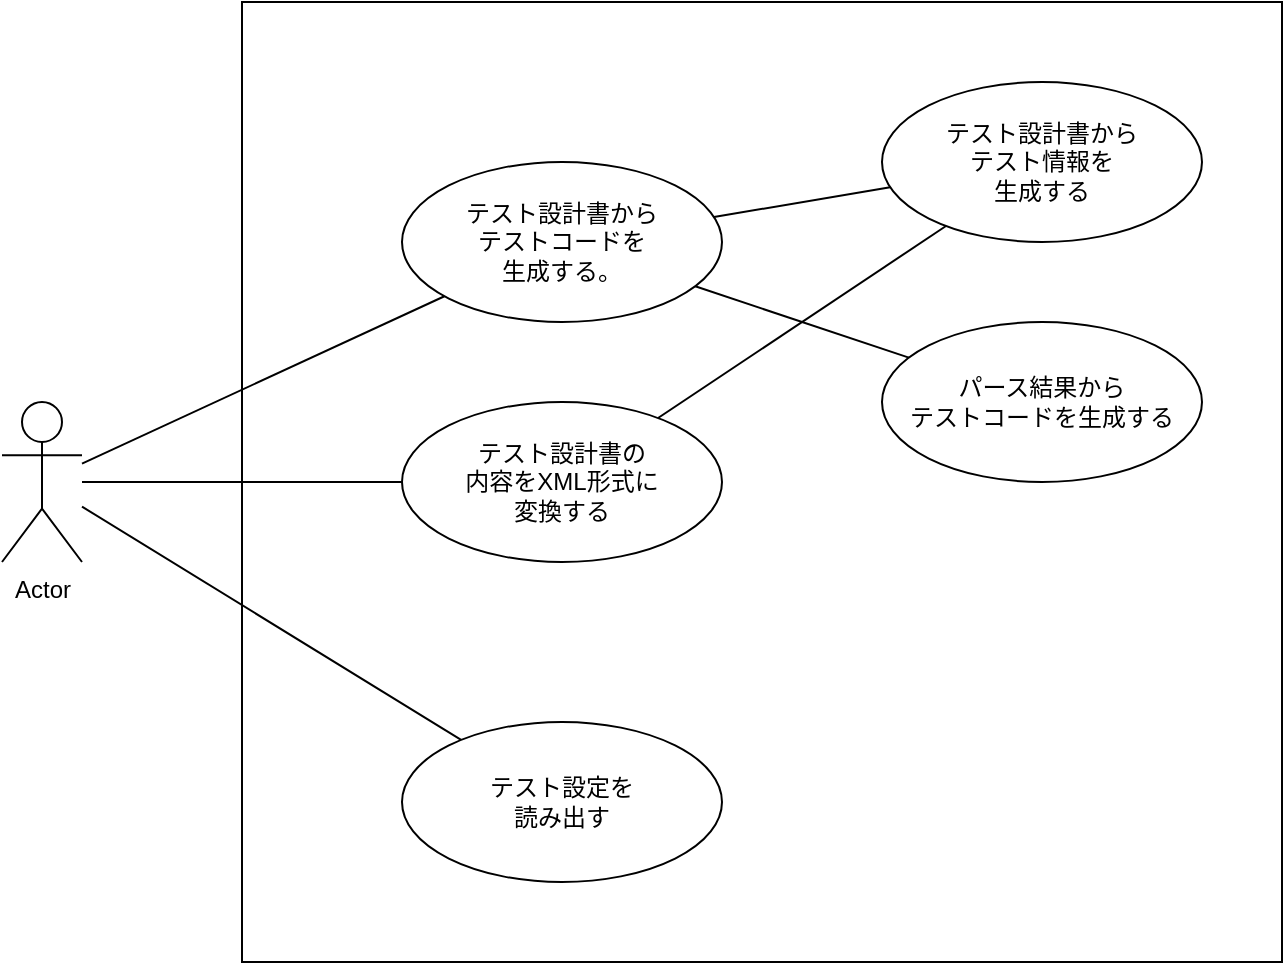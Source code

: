 <mxfile version="12.4.2" type="device" pages="12"><diagram id="FIxEfgGAU_y_MMjbBJ7B" name="use_case"><mxGraphModel dx="1422" dy="832" grid="1" gridSize="10" guides="1" tooltips="1" connect="1" arrows="1" fold="1" page="1" pageScale="1" pageWidth="827" pageHeight="1169" math="0" shadow="0"><root><mxCell id="0"/><mxCell id="1" parent="0"/><mxCell id="aB0nM0pInama59RCTSg_-5" value="" style="html=1;" parent="1" vertex="1"><mxGeometry x="200" y="80" width="520" height="480" as="geometry"/></mxCell><mxCell id="aB0nM0pInama59RCTSg_-6" style="rounded=0;orthogonalLoop=1;jettySize=auto;html=1;endArrow=none;endFill=0;" parent="1" source="aB0nM0pInama59RCTSg_-1" target="aB0nM0pInama59RCTSg_-2" edge="1"><mxGeometry relative="1" as="geometry"><mxPoint x="180" y="190" as="targetPoint"/></mxGeometry></mxCell><mxCell id="aB0nM0pInama59RCTSg_-8" style="edgeStyle=none;rounded=0;orthogonalLoop=1;jettySize=auto;html=1;endArrow=none;endFill=0;" parent="1" source="aB0nM0pInama59RCTSg_-1" target="aB0nM0pInama59RCTSg_-4" edge="1"><mxGeometry relative="1" as="geometry"/></mxCell><mxCell id="aB0nM0pInama59RCTSg_-13" style="edgeStyle=none;rounded=0;orthogonalLoop=1;jettySize=auto;html=1;endArrow=none;endFill=0;" parent="1" source="aB0nM0pInama59RCTSg_-1" target="aB0nM0pInama59RCTSg_-12" edge="1"><mxGeometry relative="1" as="geometry"/></mxCell><mxCell id="aB0nM0pInama59RCTSg_-1" value="Actor" style="shape=umlActor;verticalLabelPosition=bottom;labelBackgroundColor=#ffffff;verticalAlign=top;html=1;" parent="1" vertex="1"><mxGeometry x="80" y="280" width="40" height="80" as="geometry"/></mxCell><mxCell id="aB0nM0pInama59RCTSg_-14" style="edgeStyle=none;rounded=0;orthogonalLoop=1;jettySize=auto;html=1;endArrow=none;endFill=0;" parent="1" source="aB0nM0pInama59RCTSg_-2" target="aB0nM0pInama59RCTSg_-3" edge="1"><mxGeometry relative="1" as="geometry"/></mxCell><mxCell id="aB0nM0pInama59RCTSg_-15" style="edgeStyle=none;rounded=0;orthogonalLoop=1;jettySize=auto;html=1;endArrow=none;endFill=0;" parent="1" source="aB0nM0pInama59RCTSg_-2" target="aB0nM0pInama59RCTSg_-9" edge="1"><mxGeometry relative="1" as="geometry"/></mxCell><mxCell id="aB0nM0pInama59RCTSg_-2" value="テスト設計書から&lt;br&gt;テストコードを&lt;br&gt;生成する。" style="ellipse;whiteSpace=wrap;html=1;" parent="1" vertex="1"><mxGeometry x="280" y="160" width="160" height="80" as="geometry"/></mxCell><mxCell id="aB0nM0pInama59RCTSg_-3" value="テスト設計書から&lt;br&gt;テスト情報を&lt;br&gt;生成する" style="ellipse;whiteSpace=wrap;html=1;" parent="1" vertex="1"><mxGeometry x="520" y="120" width="160" height="80" as="geometry"/></mxCell><mxCell id="aB0nM0pInama59RCTSg_-4" value="テスト設定を&lt;br&gt;読み出す" style="ellipse;whiteSpace=wrap;html=1;" parent="1" vertex="1"><mxGeometry x="280" y="440" width="160" height="80" as="geometry"/></mxCell><mxCell id="aB0nM0pInama59RCTSg_-9" value="パース結果から&lt;br&gt;テストコードを生成する" style="ellipse;whiteSpace=wrap;html=1;" parent="1" vertex="1"><mxGeometry x="520" y="240" width="160" height="80" as="geometry"/></mxCell><mxCell id="aB0nM0pInama59RCTSg_-16" style="edgeStyle=none;rounded=0;orthogonalLoop=1;jettySize=auto;html=1;endArrow=none;endFill=0;" parent="1" source="aB0nM0pInama59RCTSg_-12" target="aB0nM0pInama59RCTSg_-3" edge="1"><mxGeometry relative="1" as="geometry"/></mxCell><mxCell id="aB0nM0pInama59RCTSg_-12" value="テスト設計書の&lt;br&gt;内容をXML形式に&lt;br&gt;変換する" style="ellipse;whiteSpace=wrap;html=1;" parent="1" vertex="1"><mxGeometry x="280" y="280" width="160" height="80" as="geometry"/></mxCell></root></mxGraphModel></diagram><diagram id="ru1c5PDX3bflJxKDV0cU" name="plugin_image"><mxGraphModel dx="1422" dy="832" grid="1" gridSize="10" guides="0" tooltips="1" connect="1" arrows="1" fold="1" page="1" pageScale="1" pageWidth="827" pageHeight="1169" math="0" shadow="0"><root><mxCell id="Ho9yzs2Ml5cmpj4GzgdZ-0"/><mxCell id="Ho9yzs2Ml5cmpj4GzgdZ-1" parent="Ho9yzs2Ml5cmpj4GzgdZ-0"/><mxCell id="Ho9yzs2Ml5cmpj4GzgdZ-57" style="edgeStyle=orthogonalEdgeStyle;rounded=0;orthogonalLoop=1;jettySize=auto;html=1;dashed=1;endArrow=classic;endFill=1;" parent="Ho9yzs2Ml5cmpj4GzgdZ-1" source="Ho9yzs2Ml5cmpj4GzgdZ-41" target="Ho9yzs2Ml5cmpj4GzgdZ-45" edge="1"><mxGeometry relative="1" as="geometry"><Array as="points"><mxPoint x="400" y="300"/><mxPoint x="400" y="270"/></Array></mxGeometry></mxCell><mxCell id="vmIkEIi_HLGtaL-IGck5-2" style="edgeStyle=orthogonalEdgeStyle;rounded=0;orthogonalLoop=1;jettySize=auto;html=1;dashed=1;" parent="Ho9yzs2Ml5cmpj4GzgdZ-1" source="Ho9yzs2Ml5cmpj4GzgdZ-41" target="Ho9yzs2Ml5cmpj4GzgdZ-49" edge="1"><mxGeometry relative="1" as="geometry"><Array as="points"><mxPoint x="120" y="300"/></Array></mxGeometry></mxCell><mxCell id="Ho9yzs2Ml5cmpj4GzgdZ-41" value="«Annotation»&lt;br&gt;&lt;b&gt;DriverCodeGenerator&lt;/b&gt;" style="html=1;" parent="Ho9yzs2Ml5cmpj4GzgdZ-1" vertex="1"><mxGeometry x="200" y="270" width="160" height="50" as="geometry"/></mxCell><mxCell id="Ho9yzs2Ml5cmpj4GzgdZ-42" value="" style="shape=component;jettyWidth=8;jettyHeight=4;" parent="Ho9yzs2Ml5cmpj4GzgdZ-41" vertex="1"><mxGeometry x="1" width="20" height="20" relative="1" as="geometry"><mxPoint x="-27" y="7" as="offset"/></mxGeometry></mxCell><mxCell id="Ho9yzs2Ml5cmpj4GzgdZ-56" style="edgeStyle=orthogonalEdgeStyle;rounded=0;orthogonalLoop=1;jettySize=auto;html=1;dashed=1;endArrow=classic;endFill=1;" parent="Ho9yzs2Ml5cmpj4GzgdZ-1" source="Ho9yzs2Ml5cmpj4GzgdZ-39" target="Ho9yzs2Ml5cmpj4GzgdZ-45" edge="1"><mxGeometry relative="1" as="geometry"><Array as="points"><mxPoint x="400" y="220"/><mxPoint x="400" y="250"/></Array></mxGeometry></mxCell><mxCell id="vmIkEIi_HLGtaL-IGck5-1" style="edgeStyle=orthogonalEdgeStyle;rounded=0;orthogonalLoop=1;jettySize=auto;html=1;dashed=1;" parent="Ho9yzs2Ml5cmpj4GzgdZ-1" source="Ho9yzs2Ml5cmpj4GzgdZ-39" target="Ho9yzs2Ml5cmpj4GzgdZ-49" edge="1"><mxGeometry relative="1" as="geometry"><Array as="points"><mxPoint x="160" y="220"/></Array></mxGeometry></mxCell><mxCell id="Ho9yzs2Ml5cmpj4GzgdZ-39" value="«Annotation»&lt;br&gt;&lt;b&gt;StubCodeGenerator&lt;/b&gt;" style="html=1;" parent="Ho9yzs2Ml5cmpj4GzgdZ-1" vertex="1"><mxGeometry x="200" y="200" width="160" height="50" as="geometry"/></mxCell><mxCell id="Ho9yzs2Ml5cmpj4GzgdZ-40" value="" style="shape=component;jettyWidth=8;jettyHeight=4;" parent="Ho9yzs2Ml5cmpj4GzgdZ-39" vertex="1"><mxGeometry x="1" width="20" height="20" relative="1" as="geometry"><mxPoint x="-27" y="7" as="offset"/></mxGeometry></mxCell><mxCell id="Ho9yzs2Ml5cmpj4GzgdZ-43" value="«Annotation»&lt;br&gt;&lt;b&gt;Parser.SDK&lt;/b&gt;" style="html=1;align=center;" parent="Ho9yzs2Ml5cmpj4GzgdZ-1" vertex="1"><mxGeometry x="320" y="40" width="160" height="40" as="geometry"/></mxCell><mxCell id="Ho9yzs2Ml5cmpj4GzgdZ-44" value="" style="shape=component;jettyWidth=8;jettyHeight=4;" parent="Ho9yzs2Ml5cmpj4GzgdZ-43" vertex="1"><mxGeometry x="1" width="20" height="20" relative="1" as="geometry"><mxPoint x="-27" y="7" as="offset"/></mxGeometry></mxCell><mxCell id="vmIkEIi_HLGtaL-IGck5-0" style="edgeStyle=orthogonalEdgeStyle;rounded=0;orthogonalLoop=1;jettySize=auto;html=1;dashed=1;" parent="Ho9yzs2Ml5cmpj4GzgdZ-1" source="Ho9yzs2Ml5cmpj4GzgdZ-45" target="Ho9yzs2Ml5cmpj4GzgdZ-49" edge="1"><mxGeometry relative="1" as="geometry"><Array as="points"><mxPoint x="480" y="160"/><mxPoint x="200" y="160"/></Array></mxGeometry></mxCell><mxCell id="Ho9yzs2Ml5cmpj4GzgdZ-45" value="«Annotation»&lt;br&gt;&lt;b&gt;CodeGenerator.SDK&lt;/b&gt;" style="html=1;align=center;" parent="Ho9yzs2Ml5cmpj4GzgdZ-1" vertex="1"><mxGeometry x="440" y="240" width="200" height="40" as="geometry"/></mxCell><mxCell id="Ho9yzs2Ml5cmpj4GzgdZ-46" value="" style="shape=component;jettyWidth=8;jettyHeight=4;" parent="Ho9yzs2Ml5cmpj4GzgdZ-45" vertex="1"><mxGeometry x="1" width="20" height="20" relative="1" as="geometry"><mxPoint x="-27" y="7" as="offset"/></mxGeometry></mxCell><mxCell id="Ho9yzs2Ml5cmpj4GzgdZ-55" style="edgeStyle=orthogonalEdgeStyle;rounded=0;orthogonalLoop=1;jettySize=auto;html=1;endArrow=classic;endFill=1;dashed=1;" parent="Ho9yzs2Ml5cmpj4GzgdZ-1" source="Ho9yzs2Ml5cmpj4GzgdZ-49" target="Ho9yzs2Ml5cmpj4GzgdZ-43" edge="1"><mxGeometry relative="1" as="geometry"/></mxCell><mxCell id="Ho9yzs2Ml5cmpj4GzgdZ-49" value="«Annotation»&lt;br&gt;&lt;b&gt;TestParser&lt;/b&gt;" style="html=1;" parent="Ho9yzs2Ml5cmpj4GzgdZ-1" vertex="1"><mxGeometry x="80" y="40" width="160" height="40" as="geometry"/></mxCell><mxCell id="Ho9yzs2Ml5cmpj4GzgdZ-50" value="" style="shape=component;jettyWidth=8;jettyHeight=4;" parent="Ho9yzs2Ml5cmpj4GzgdZ-49" vertex="1"><mxGeometry x="1" width="20" height="20" relative="1" as="geometry"><mxPoint x="-27" y="7" as="offset"/></mxGeometry></mxCell><mxCell id="Ho9yzs2Ml5cmpj4GzgdZ-66" style="edgeStyle=orthogonalEdgeStyle;rounded=0;orthogonalLoop=1;jettySize=auto;html=1;dashed=1;endArrow=classic;endFill=1;" parent="Ho9yzs2Ml5cmpj4GzgdZ-1" source="Ho9yzs2Ml5cmpj4GzgdZ-60" target="Ho9yzs2Ml5cmpj4GzgdZ-41" edge="1"><mxGeometry relative="1" as="geometry"><Array as="points"><mxPoint x="280" y="380"/></Array></mxGeometry></mxCell><mxCell id="Ho9yzs2Ml5cmpj4GzgdZ-60" value="«Annotation»&lt;br&gt;&lt;b&gt;GTestDriverGenerator&lt;/b&gt;" style="html=1;" parent="Ho9yzs2Ml5cmpj4GzgdZ-1" vertex="1"><mxGeometry x="40" y="360" width="200" height="40" as="geometry"/></mxCell><mxCell id="Ho9yzs2Ml5cmpj4GzgdZ-61" value="" style="shape=component;jettyWidth=8;jettyHeight=4;" parent="Ho9yzs2Ml5cmpj4GzgdZ-60" vertex="1"><mxGeometry x="1" width="20" height="20" relative="1" as="geometry"><mxPoint x="-27" y="7" as="offset"/></mxGeometry></mxCell><mxCell id="Ho9yzs2Ml5cmpj4GzgdZ-67" style="edgeStyle=orthogonalEdgeStyle;rounded=0;orthogonalLoop=1;jettySize=auto;html=1;dashed=1;endArrow=classic;endFill=1;" parent="Ho9yzs2Ml5cmpj4GzgdZ-1" source="Ho9yzs2Ml5cmpj4GzgdZ-62" target="Ho9yzs2Ml5cmpj4GzgdZ-41" edge="1"><mxGeometry relative="1" as="geometry"><Array as="points"><mxPoint x="280" y="440"/></Array></mxGeometry></mxCell><mxCell id="Ho9yzs2Ml5cmpj4GzgdZ-62" value="«Annotation»&lt;br&gt;&lt;b&gt;MinTestDriverGenerator&lt;/b&gt;" style="html=1;" parent="Ho9yzs2Ml5cmpj4GzgdZ-1" vertex="1"><mxGeometry x="40" y="420" width="200" height="40" as="geometry"/></mxCell><mxCell id="Ho9yzs2Ml5cmpj4GzgdZ-63" value="" style="shape=component;jettyWidth=8;jettyHeight=4;" parent="Ho9yzs2Ml5cmpj4GzgdZ-62" vertex="1"><mxGeometry x="1" width="20" height="20" relative="1" as="geometry"><mxPoint x="-27" y="7" as="offset"/></mxGeometry></mxCell><mxCell id="Ho9yzs2Ml5cmpj4GzgdZ-68" style="edgeStyle=orthogonalEdgeStyle;rounded=0;orthogonalLoop=1;jettySize=auto;html=1;dashed=1;endArrow=classic;endFill=1;" parent="Ho9yzs2Ml5cmpj4GzgdZ-1" source="Ho9yzs2Ml5cmpj4GzgdZ-64" target="Ho9yzs2Ml5cmpj4GzgdZ-41" edge="1"><mxGeometry relative="1" as="geometry"><Array as="points"><mxPoint x="280" y="500"/></Array></mxGeometry></mxCell><mxCell id="Ho9yzs2Ml5cmpj4GzgdZ-64" value="«Annotation»&lt;br&gt;&lt;b&gt;MidTestDriverGenerator&lt;/b&gt;" style="html=1;" parent="Ho9yzs2Ml5cmpj4GzgdZ-1" vertex="1"><mxGeometry x="40" y="480" width="200" height="40" as="geometry"/></mxCell><mxCell id="Ho9yzs2Ml5cmpj4GzgdZ-65" value="" style="shape=component;jettyWidth=8;jettyHeight=4;" parent="Ho9yzs2Ml5cmpj4GzgdZ-64" vertex="1"><mxGeometry x="1" width="20" height="20" relative="1" as="geometry"><mxPoint x="-27" y="7" as="offset"/></mxGeometry></mxCell><mxCell id="Bbgd8ZP3Ia6BI5hql8ju-0" value="&amp;laquo;Annotation&amp;raquo;&lt;br/&gt;&lt;b&gt;Component&lt;/b&gt;" style="html=1;" parent="Ho9yzs2Ml5cmpj4GzgdZ-1" vertex="1"><mxGeometry x="40" y="560" width="200" height="40" as="geometry"/></mxCell><mxCell id="Bbgd8ZP3Ia6BI5hql8ju-1" value="" style="shape=component;jettyWidth=8;jettyHeight=4;" parent="Bbgd8ZP3Ia6BI5hql8ju-0" vertex="1"><mxGeometry x="1" width="20" height="20" relative="1" as="geometry"><mxPoint x="-27" y="7" as="offset"/></mxGeometry></mxCell></root></mxGraphModel></diagram><diagram id="T9nkWcZwUyJePzJfHz-2" name="parser_class"><mxGraphModel dx="2249" dy="832" grid="1" gridSize="10" guides="1" tooltips="1" connect="1" arrows="1" fold="1" page="1" pageScale="1" pageWidth="827" pageHeight="1169" math="0" shadow="0"><root><mxCell id="iHqBrm5gVVH1TEsKw3Du-0"/><mxCell id="iHqBrm5gVVH1TEsKw3Du-1" parent="iHqBrm5gVVH1TEsKw3Du-0"/><mxCell id="iHqBrm5gVVH1TEsKw3Du-30" style="edgeStyle=orthogonalEdgeStyle;rounded=0;orthogonalLoop=1;jettySize=auto;html=1;endArrow=none;endFill=0;" parent="iHqBrm5gVVH1TEsKw3Du-1" source="iHqBrm5gVVH1TEsKw3Du-6" target="iHqBrm5gVVH1TEsKw3Du-10" edge="1"><mxGeometry relative="1" as="geometry"><Array as="points"><mxPoint x="20" y="130"/><mxPoint x="20" y="130"/></Array></mxGeometry></mxCell><mxCell id="iHqBrm5gVVH1TEsKw3Du-31" value="1" style="text;html=1;align=center;verticalAlign=middle;resizable=0;points=[];;labelBackgroundColor=#ffffff;" parent="iHqBrm5gVVH1TEsKw3Du-30" vertex="1" connectable="0"><mxGeometry x="0.667" y="268" relative="1" as="geometry"><mxPoint x="-147" y="258" as="offset"/></mxGeometry></mxCell><mxCell id="iHqBrm5gVVH1TEsKw3Du-32" value="1 ... *" style="text;html=1;align=center;verticalAlign=middle;resizable=0;points=[];;labelBackgroundColor=#ffffff;" parent="iHqBrm5gVVH1TEsKw3Du-30" vertex="1" connectable="0"><mxGeometry x="0.667" y="11" relative="1" as="geometry"><mxPoint x="3" y="1" as="offset"/></mxGeometry></mxCell><mxCell id="iHqBrm5gVVH1TEsKw3Du-6" value="&lt;&lt;interface&gt;&gt;&#10;パーサー" style="swimlane;fontStyle=1;align=center;verticalAlign=top;childLayout=stackLayout;horizontal=1;startSize=38;horizontalStack=0;resizeParent=1;resizeParentMax=0;resizeLast=0;collapsible=1;marginBottom=0;" parent="iHqBrm5gVVH1TEsKw3Du-1" vertex="1"><mxGeometry x="-280" y="120" width="160" height="64" as="geometry"/></mxCell><mxCell id="iHqBrm5gVVH1TEsKw3Du-9" value="+ パースする()" style="text;strokeColor=none;fillColor=none;align=left;verticalAlign=top;spacingLeft=4;spacingRight=4;overflow=hidden;rotatable=0;points=[[0,0.5],[1,0.5]];portConstraint=eastwest;" parent="iHqBrm5gVVH1TEsKw3Du-6" vertex="1"><mxGeometry y="38" width="160" height="26" as="geometry"/></mxCell><mxCell id="iHqBrm5gVVH1TEsKw3Du-10" value="テスト情報" style="swimlane;fontStyle=0;childLayout=stackLayout;horizontal=1;startSize=26;fillColor=none;horizontalStack=0;resizeParent=1;resizeParentMax=0;resizeLast=0;collapsible=1;marginBottom=0;" parent="iHqBrm5gVVH1TEsKw3Du-1" vertex="1"><mxGeometry x="80" y="120" width="240" height="156" as="geometry"/></mxCell><mxCell id="iHqBrm5gVVH1TEsKw3Du-11" value="+ テスト対象関数情報" style="text;strokeColor=none;fillColor=none;align=left;verticalAlign=top;spacingLeft=4;spacingRight=4;overflow=hidden;rotatable=0;points=[[0,0.5],[1,0.5]];portConstraint=eastwest;" parent="iHqBrm5gVVH1TEsKw3Du-10" vertex="1"><mxGeometry y="26" width="240" height="26" as="geometry"/></mxCell><mxCell id="iHqBrm5gVVH1TEsKw3Du-12" value="+ テストケース一覧" style="text;strokeColor=none;fillColor=none;align=left;verticalAlign=top;spacingLeft=4;spacingRight=4;overflow=hidden;rotatable=0;points=[[0,0.5],[1,0.5]];portConstraint=eastwest;" parent="iHqBrm5gVVH1TEsKw3Du-10" vertex="1"><mxGeometry y="52" width="240" height="26" as="geometry"/></mxCell><mxCell id="iHqBrm5gVVH1TEsKw3Du-13" value="+ テスト名" style="text;strokeColor=none;fillColor=none;align=left;verticalAlign=top;spacingLeft=4;spacingRight=4;overflow=hidden;rotatable=0;points=[[0,0.5],[1,0.5]];portConstraint=eastwest;" parent="iHqBrm5gVVH1TEsKw3Du-10" vertex="1"><mxGeometry y="78" width="240" height="26" as="geometry"/></mxCell><mxCell id="iHqBrm5gVVH1TEsKw3Du-14" value="+ テスト情報" style="text;strokeColor=none;fillColor=none;align=left;verticalAlign=top;spacingLeft=4;spacingRight=4;overflow=hidden;rotatable=0;points=[[0,0.5],[1,0.5]];portConstraint=eastwest;" parent="iHqBrm5gVVH1TEsKw3Du-10" vertex="1"><mxGeometry y="104" width="240" height="26" as="geometry"/></mxCell><mxCell id="iHqBrm5gVVH1TEsKw3Du-15" value="+ テストファイルパス" style="text;strokeColor=none;fillColor=none;align=left;verticalAlign=top;spacingLeft=4;spacingRight=4;overflow=hidden;rotatable=0;points=[[0,0.5],[1,0.5]];portConstraint=eastwest;" parent="iHqBrm5gVVH1TEsKw3Du-10" vertex="1"><mxGeometry y="130" width="240" height="26" as="geometry"/></mxCell><mxCell id="iHqBrm5gVVH1TEsKw3Du-16" value="テストケース" style="swimlane;fontStyle=0;childLayout=stackLayout;horizontal=1;startSize=26;fillColor=none;horizontalStack=0;resizeParent=1;resizeParentMax=0;resizeLast=0;collapsible=1;marginBottom=0;" parent="iHqBrm5gVVH1TEsKw3Du-1" vertex="1"><mxGeometry x="360" y="320" width="140" height="78" as="geometry"/></mxCell><mxCell id="iHqBrm5gVVH1TEsKw3Du-17" value="+ 入力情報" style="text;strokeColor=none;fillColor=none;align=left;verticalAlign=top;spacingLeft=4;spacingRight=4;overflow=hidden;rotatable=0;points=[[0,0.5],[1,0.5]];portConstraint=eastwest;" parent="iHqBrm5gVVH1TEsKw3Du-16" vertex="1"><mxGeometry y="26" width="140" height="26" as="geometry"/></mxCell><mxCell id="iHqBrm5gVVH1TEsKw3Du-18" value="+ 期待値情報" style="text;strokeColor=none;fillColor=none;align=left;verticalAlign=top;spacingLeft=4;spacingRight=4;overflow=hidden;rotatable=0;points=[[0,0.5],[1,0.5]];portConstraint=eastwest;" parent="iHqBrm5gVVH1TEsKw3Du-16" vertex="1"><mxGeometry y="52" width="140" height="26" as="geometry"/></mxCell><mxCell id="iHqBrm5gVVH1TEsKw3Du-20" value="テスト値" style="swimlane;fontStyle=0;childLayout=stackLayout;horizontal=1;startSize=26;fillColor=none;horizontalStack=0;resizeParent=1;resizeParentMax=0;resizeLast=0;collapsible=1;marginBottom=0;" parent="iHqBrm5gVVH1TEsKw3Du-1" vertex="1"><mxGeometry x="360" y="480" width="140" height="104" as="geometry"/></mxCell><mxCell id="iHqBrm5gVVH1TEsKw3Du-22" value="+ 変数の説明" style="text;strokeColor=none;fillColor=none;align=left;verticalAlign=top;spacingLeft=4;spacingRight=4;overflow=hidden;rotatable=0;points=[[0,0.5],[1,0.5]];portConstraint=eastwest;" parent="iHqBrm5gVVH1TEsKw3Du-20" vertex="1"><mxGeometry y="26" width="140" height="26" as="geometry"/></mxCell><mxCell id="iHqBrm5gVVH1TEsKw3Du-21" value="+ 変数名" style="text;strokeColor=none;fillColor=none;align=left;verticalAlign=top;spacingLeft=4;spacingRight=4;overflow=hidden;rotatable=0;points=[[0,0.5],[1,0.5]];portConstraint=eastwest;" parent="iHqBrm5gVVH1TEsKw3Du-20" vertex="1"><mxGeometry y="52" width="140" height="26" as="geometry"/></mxCell><mxCell id="iHqBrm5gVVH1TEsKw3Du-23" value="+ テスト値" style="text;strokeColor=none;fillColor=none;align=left;verticalAlign=top;spacingLeft=4;spacingRight=4;overflow=hidden;rotatable=0;points=[[0,0.5],[1,0.5]];portConstraint=eastwest;" parent="iHqBrm5gVVH1TEsKw3Du-20" vertex="1"><mxGeometry y="78" width="140" height="26" as="geometry"/></mxCell><mxCell id="iHqBrm5gVVH1TEsKw3Du-24" value="1 ... *" style="endArrow=none;html=1;endSize=12;startArrow=diamondThin;startSize=14;startFill=0;edgeStyle=orthogonalEdgeStyle;align=left;verticalAlign=bottom;endFill=0;rounded=0;" parent="iHqBrm5gVVH1TEsKw3Du-1" source="iHqBrm5gVVH1TEsKw3Du-20" target="iHqBrm5gVVH1TEsKw3Du-16" edge="1"><mxGeometry x="-0.756" y="-10" relative="1" as="geometry"><mxPoint x="130" y="580" as="sourcePoint"/><mxPoint x="290" y="580" as="targetPoint"/><mxPoint as="offset"/></mxGeometry></mxCell><mxCell id="iHqBrm5gVVH1TEsKw3Du-28" value="1" style="text;html=1;align=center;verticalAlign=middle;resizable=0;points=[];;labelBackgroundColor=#ffffff;" parent="iHqBrm5gVVH1TEsKw3Du-24" vertex="1" connectable="0"><mxGeometry x="0.244" y="-1" relative="1" as="geometry"><mxPoint x="9" y="-19" as="offset"/></mxGeometry></mxCell><mxCell id="iHqBrm5gVVH1TEsKw3Du-25" value="1 ... *" style="endArrow=none;html=1;endSize=12;startArrow=diamondThin;startSize=14;startFill=0;edgeStyle=orthogonalEdgeStyle;align=left;verticalAlign=bottom;rounded=0;endFill=0;" parent="iHqBrm5gVVH1TEsKw3Du-1" source="iHqBrm5gVVH1TEsKw3Du-16" target="iHqBrm5gVVH1TEsKw3Du-12" edge="1"><mxGeometry x="-0.896" y="-10" relative="1" as="geometry"><mxPoint x="290" y="330" as="sourcePoint"/><mxPoint x="260" y="480" as="targetPoint"/><mxPoint as="offset"/></mxGeometry></mxCell><mxCell id="iHqBrm5gVVH1TEsKw3Du-26" value="１" style="text;html=1;align=center;verticalAlign=middle;resizable=0;points=[];;labelBackgroundColor=#ffffff;" parent="iHqBrm5gVVH1TEsKw3Du-25" vertex="1" connectable="0"><mxGeometry x="0.648" relative="1" as="geometry"><mxPoint x="-24" y="-13" as="offset"/></mxGeometry></mxCell></root></mxGraphModel></diagram><diagram id="h0lwsmDUIKo--Xy7D6nr" name="parser_sdk"><mxGraphModel dx="1422" dy="832" grid="1" gridSize="10" guides="1" tooltips="1" connect="1" arrows="1" fold="1" page="1" pageScale="1" pageWidth="827" pageHeight="1169" math="0" shadow="0"><root><mxCell id="4bJKVylPe3zbXNzJn16b-0"/><mxCell id="4bJKVylPe3zbXNzJn16b-1" parent="4bJKVylPe3zbXNzJn16b-0"/><mxCell id="L0hn3lLq_Y6mQASeVHxy-8" style="edgeStyle=orthogonalEdgeStyle;rounded=0;orthogonalLoop=1;jettySize=auto;html=1;endArrow=none;endFill=0;" parent="4bJKVylPe3zbXNzJn16b-1" source="4bJKVylPe3zbXNzJn16b-3" target="L0hn3lLq_Y6mQASeVHxy-0" edge="1"><mxGeometry relative="1" as="geometry"><Array as="points"><mxPoint x="370" y="140"/><mxPoint x="370" y="140"/></Array></mxGeometry></mxCell><mxCell id="4bJKVylPe3zbXNzJn16b-3" value="&lt;&lt;interaface&gt;&gt;&#10;Plugin.IParser" style="swimlane;fontStyle=0;align=center;verticalAlign=top;childLayout=stackLayout;horizontal=1;startSize=38;horizontalStack=0;resizeParent=1;resizeParentMax=0;resizeLast=0;collapsible=1;marginBottom=0;" parent="4bJKVylPe3zbXNzJn16b-1" vertex="1"><mxGeometry x="40" y="120" width="280" height="64" as="geometry"/></mxCell><mxCell id="4bJKVylPe3zbXNzJn16b-6" value="+ Parse(path : string) : IEnumerable&lt;Test&gt;" style="text;strokeColor=none;fillColor=none;align=left;verticalAlign=top;spacingLeft=4;spacingRight=4;overflow=hidden;rotatable=0;points=[[0,0.5],[1,0.5]];portConstraint=eastwest;fontStyle=2" parent="4bJKVylPe3zbXNzJn16b-3" vertex="1"><mxGeometry y="38" width="280" height="26" as="geometry"/></mxCell><mxCell id="L0hn3lLq_Y6mQASeVHxy-0" value="Test" style="swimlane;fontStyle=1;align=center;verticalAlign=top;childLayout=stackLayout;horizontal=1;startSize=26;horizontalStack=0;resizeParent=1;resizeParentMax=0;resizeLast=0;collapsible=1;marginBottom=0;" parent="4bJKVylPe3zbXNzJn16b-1" vertex="1"><mxGeometry x="400" y="120" width="240" height="164" as="geometry"/></mxCell><mxCell id="L0hn3lLq_Y6mQASeVHxy-1" value="+ Target: Function" style="text;strokeColor=none;fillColor=none;align=left;verticalAlign=top;spacingLeft=4;spacingRight=4;overflow=hidden;rotatable=0;points=[[0,0.5],[1,0.5]];portConstraint=eastwest;" parent="L0hn3lLq_Y6mQASeVHxy-0" vertex="1"><mxGeometry y="26" width="240" height="26" as="geometry"/></mxCell><mxCell id="L0hn3lLq_Y6mQASeVHxy-4" value="+ TestCases: IEnumerable&lt;TestCase&gt;" style="text;strokeColor=none;fillColor=none;align=left;verticalAlign=top;spacingLeft=4;spacingRight=4;overflow=hidden;rotatable=0;points=[[0,0.5],[1,0.5]];portConstraint=eastwest;" parent="L0hn3lLq_Y6mQASeVHxy-0" vertex="1"><mxGeometry y="52" width="240" height="26" as="geometry"/></mxCell><mxCell id="L0hn3lLq_Y6mQASeVHxy-5" value="+ Name: string" style="text;strokeColor=none;fillColor=none;align=left;verticalAlign=top;spacingLeft=4;spacingRight=4;overflow=hidden;rotatable=0;points=[[0,0.5],[1,0.5]];portConstraint=eastwest;" parent="L0hn3lLq_Y6mQASeVHxy-0" vertex="1"><mxGeometry y="78" width="240" height="26" as="geometry"/></mxCell><mxCell id="L0hn3lLq_Y6mQASeVHxy-6" value="+ TestInformation: string" style="text;strokeColor=none;fillColor=none;align=left;verticalAlign=top;spacingLeft=4;spacingRight=4;overflow=hidden;rotatable=0;points=[[0,0.5],[1,0.5]];portConstraint=eastwest;" parent="L0hn3lLq_Y6mQASeVHxy-0" vertex="1"><mxGeometry y="104" width="240" height="26" as="geometry"/></mxCell><mxCell id="L0hn3lLq_Y6mQASeVHxy-7" value="+ SourcePath: string" style="text;strokeColor=none;fillColor=none;align=left;verticalAlign=top;spacingLeft=4;spacingRight=4;overflow=hidden;rotatable=0;points=[[0,0.5],[1,0.5]];portConstraint=eastwest;" parent="L0hn3lLq_Y6mQASeVHxy-0" vertex="1"><mxGeometry y="130" width="240" height="26" as="geometry"/></mxCell><mxCell id="L0hn3lLq_Y6mQASeVHxy-2" value="" style="line;strokeWidth=1;fillColor=none;align=left;verticalAlign=middle;spacingTop=-1;spacingLeft=3;spacingRight=3;rotatable=0;labelPosition=right;points=[];portConstraint=eastwest;" parent="L0hn3lLq_Y6mQASeVHxy-0" vertex="1"><mxGeometry y="156" width="240" height="8" as="geometry"/></mxCell></root></mxGraphModel></diagram><diagram id="_v52QiJKkGTenZMqmuM4" name="code_generator"><mxGraphModel dx="1422" dy="832" grid="1" gridSize="10" guides="1" tooltips="1" connect="1" arrows="1" fold="1" page="1" pageScale="1" pageWidth="827" pageHeight="1169" math="0" shadow="0"><root><mxCell id="p-YuA98S012RMWhrT-Yn-0"/><mxCell id="p-YuA98S012RMWhrT-Yn-1" parent="p-YuA98S012RMWhrT-Yn-0"/><mxCell id="N9OI6ac69cHPH2j0s7Zh-6" style="edgeStyle=orthogonalEdgeStyle;rounded=0;orthogonalLoop=1;jettySize=auto;html=1;endArrow=none;endFill=0;" parent="p-YuA98S012RMWhrT-Yn-1" source="LurcwWJLqroVzLq0K0-R-0" target="N9OI6ac69cHPH2j0s7Zh-1" edge="1"><mxGeometry relative="1" as="geometry"><Array as="points"><mxPoint x="280" y="220"/><mxPoint x="280" y="220"/></Array></mxGeometry></mxCell><mxCell id="sZZxbImjxm9iYrPQ3ixD-0" value="テスト情報" style="swimlane;fontStyle=0;childLayout=stackLayout;horizontal=1;startSize=26;fillColor=none;horizontalStack=0;resizeParent=1;resizeParentMax=0;resizeLast=0;collapsible=1;marginBottom=0;" parent="p-YuA98S012RMWhrT-Yn-1" vertex="1"><mxGeometry x="600" y="200" width="200" height="156" as="geometry"/></mxCell><mxCell id="sZZxbImjxm9iYrPQ3ixD-1" value="+ テスト対象関数情報" style="text;strokeColor=none;fillColor=none;align=left;verticalAlign=top;spacingLeft=4;spacingRight=4;overflow=hidden;rotatable=0;points=[[0,0.5],[1,0.5]];portConstraint=eastwest;" parent="sZZxbImjxm9iYrPQ3ixD-0" vertex="1"><mxGeometry y="26" width="200" height="26" as="geometry"/></mxCell><mxCell id="sZZxbImjxm9iYrPQ3ixD-2" value="+ テストケース一覧" style="text;strokeColor=none;fillColor=none;align=left;verticalAlign=top;spacingLeft=4;spacingRight=4;overflow=hidden;rotatable=0;points=[[0,0.5],[1,0.5]];portConstraint=eastwest;" parent="sZZxbImjxm9iYrPQ3ixD-0" vertex="1"><mxGeometry y="52" width="200" height="26" as="geometry"/></mxCell><mxCell id="sZZxbImjxm9iYrPQ3ixD-3" value="+ テスト名" style="text;strokeColor=none;fillColor=none;align=left;verticalAlign=top;spacingLeft=4;spacingRight=4;overflow=hidden;rotatable=0;points=[[0,0.5],[1,0.5]];portConstraint=eastwest;" parent="sZZxbImjxm9iYrPQ3ixD-0" vertex="1"><mxGeometry y="78" width="200" height="26" as="geometry"/></mxCell><mxCell id="sZZxbImjxm9iYrPQ3ixD-4" value="+ テスト情報" style="text;strokeColor=none;fillColor=none;align=left;verticalAlign=top;spacingLeft=4;spacingRight=4;overflow=hidden;rotatable=0;points=[[0,0.5],[1,0.5]];portConstraint=eastwest;" parent="sZZxbImjxm9iYrPQ3ixD-0" vertex="1"><mxGeometry y="104" width="200" height="26" as="geometry"/></mxCell><mxCell id="sZZxbImjxm9iYrPQ3ixD-5" value="+ テストファイルパス" style="text;strokeColor=none;fillColor=none;align=left;verticalAlign=top;spacingLeft=4;spacingRight=4;overflow=hidden;rotatable=0;points=[[0,0.5],[1,0.5]];portConstraint=eastwest;" parent="sZZxbImjxm9iYrPQ3ixD-0" vertex="1"><mxGeometry y="130" width="200" height="26" as="geometry"/></mxCell><mxCell id="sZZxbImjxm9iYrPQ3ixD-6" value="コード設定情報" style="swimlane;fontStyle=0;childLayout=stackLayout;horizontal=1;startSize=26;fillColor=none;horizontalStack=0;resizeParent=1;resizeParentMax=0;resizeLast=0;collapsible=1;marginBottom=0;" parent="p-YuA98S012RMWhrT-Yn-1" vertex="1"><mxGeometry x="600" y="400" width="200" height="156" as="geometry"/></mxCell><mxCell id="sZZxbImjxm9iYrPQ3ixD-7" value="+ バッファサイズ" style="text;strokeColor=none;fillColor=none;align=left;verticalAlign=top;spacingLeft=4;spacingRight=4;overflow=hidden;rotatable=0;points=[[0,0.5],[1,0.5]];portConstraint=eastwest;" parent="sZZxbImjxm9iYrPQ3ixD-6" vertex="1"><mxGeometry y="26" width="200" height="26" as="geometry"/></mxCell><mxCell id="sZZxbImjxm9iYrPQ3ixD-8" value="+ ヘッダ情報" style="text;strokeColor=none;fillColor=none;align=left;verticalAlign=top;spacingLeft=4;spacingRight=4;overflow=hidden;rotatable=0;points=[[0,0.5],[1,0.5]];portConstraint=eastwest;" parent="sZZxbImjxm9iYrPQ3ixD-6" vertex="1"><mxGeometry y="52" width="200" height="26" as="geometry"/></mxCell><mxCell id="sZZxbImjxm9iYrPQ3ixD-9" value="+ 出力先情報" style="text;strokeColor=none;fillColor=none;align=left;verticalAlign=top;spacingLeft=4;spacingRight=4;overflow=hidden;rotatable=0;points=[[0,0.5],[1,0.5]];portConstraint=eastwest;" parent="sZZxbImjxm9iYrPQ3ixD-6" vertex="1"><mxGeometry y="78" width="200" height="26" as="geometry"/></mxCell><mxCell id="sZZxbImjxm9iYrPQ3ixD-10" value="+ テスト情報" style="text;strokeColor=none;fillColor=none;align=left;verticalAlign=top;spacingLeft=4;spacingRight=4;overflow=hidden;rotatable=0;points=[[0,0.5],[1,0.5]];portConstraint=eastwest;" parent="sZZxbImjxm9iYrPQ3ixD-6" vertex="1"><mxGeometry y="104" width="200" height="26" as="geometry"/></mxCell><mxCell id="sZZxbImjxm9iYrPQ3ixD-11" value="+ テストファイルパス" style="text;strokeColor=none;fillColor=none;align=left;verticalAlign=top;spacingLeft=4;spacingRight=4;overflow=hidden;rotatable=0;points=[[0,0.5],[1,0.5]];portConstraint=eastwest;" parent="sZZxbImjxm9iYrPQ3ixD-6" vertex="1"><mxGeometry y="130" width="200" height="26" as="geometry"/></mxCell><mxCell id="N9OI6ac69cHPH2j0s7Zh-7" style="edgeStyle=orthogonalEdgeStyle;rounded=0;orthogonalLoop=1;jettySize=auto;html=1;endArrow=none;endFill=0;" parent="p-YuA98S012RMWhrT-Yn-1" source="N9OI6ac69cHPH2j0s7Zh-1" target="sZZxbImjxm9iYrPQ3ixD-0" edge="1"><mxGeometry relative="1" as="geometry"><Array as="points"><mxPoint x="500" y="220"/><mxPoint x="500" y="220"/></Array></mxGeometry></mxCell><mxCell id="1b5_EQoZbYaXb0P5Ti-_-0" value="１" style="text;html=1;align=center;verticalAlign=middle;resizable=0;points=[];;labelBackgroundColor=#ffffff;" parent="N9OI6ac69cHPH2j0s7Zh-7" vertex="1" connectable="0"><mxGeometry x="-0.71" y="2" relative="1" as="geometry"><mxPoint x="-1" y="-8.19" as="offset"/></mxGeometry></mxCell><mxCell id="1b5_EQoZbYaXb0P5Ti-_-1" value="1 ... *" style="text;html=1;align=center;verticalAlign=middle;resizable=0;points=[];;labelBackgroundColor=#ffffff;" parent="N9OI6ac69cHPH2j0s7Zh-7" vertex="1" connectable="0"><mxGeometry x="0.718" relative="1" as="geometry"><mxPoint x="-10" y="-10.19" as="offset"/></mxGeometry></mxCell><mxCell id="N9OI6ac69cHPH2j0s7Zh-8" style="edgeStyle=orthogonalEdgeStyle;rounded=0;orthogonalLoop=1;jettySize=auto;html=1;endArrow=none;endFill=0;" parent="p-YuA98S012RMWhrT-Yn-1" source="N9OI6ac69cHPH2j0s7Zh-1" target="sZZxbImjxm9iYrPQ3ixD-6" edge="1"><mxGeometry relative="1" as="geometry"><Array as="points"><mxPoint x="530" y="243"/><mxPoint x="530" y="478"/></Array></mxGeometry></mxCell><mxCell id="1b5_EQoZbYaXb0P5Ti-_-2" value="1" style="text;html=1;align=center;verticalAlign=middle;resizable=0;points=[];;labelBackgroundColor=#ffffff;" parent="N9OI6ac69cHPH2j0s7Zh-8" vertex="1" connectable="0"><mxGeometry x="-0.728" y="-26" relative="1" as="geometry"><mxPoint x="-38.33" y="-16.83" as="offset"/></mxGeometry></mxCell><mxCell id="1b5_EQoZbYaXb0P5Ti-_-3" value="1" style="text;html=1;align=center;verticalAlign=middle;resizable=0;points=[];;labelBackgroundColor=#ffffff;" parent="N9OI6ac69cHPH2j0s7Zh-8" vertex="1" connectable="0"><mxGeometry x="0.723" y="-2" relative="1" as="geometry"><mxPoint x="39.17" y="-11.83" as="offset"/></mxGeometry></mxCell><mxCell id="N9OI6ac69cHPH2j0s7Zh-1" value="書込み情報" style="swimlane;fontStyle=1;align=center;verticalAlign=top;childLayout=stackLayout;horizontal=1;startSize=26;horizontalStack=0;resizeParent=1;resizeParentMax=0;resizeLast=0;collapsible=1;marginBottom=0;" parent="p-YuA98S012RMWhrT-Yn-1" vertex="1"><mxGeometry x="320" y="200" width="160" height="86" as="geometry"/></mxCell><mxCell id="N9OI6ac69cHPH2j0s7Zh-2" value="+ テスト情報" style="text;strokeColor=none;fillColor=none;align=left;verticalAlign=top;spacingLeft=4;spacingRight=4;overflow=hidden;rotatable=0;points=[[0,0.5],[1,0.5]];portConstraint=eastwest;" parent="N9OI6ac69cHPH2j0s7Zh-1" vertex="1"><mxGeometry y="26" width="160" height="26" as="geometry"/></mxCell><mxCell id="N9OI6ac69cHPH2j0s7Zh-5" value="+ 設定情報" style="text;strokeColor=none;fillColor=none;align=left;verticalAlign=top;spacingLeft=4;spacingRight=4;overflow=hidden;rotatable=0;points=[[0,0.5],[1,0.5]];portConstraint=eastwest;" parent="N9OI6ac69cHPH2j0s7Zh-1" vertex="1"><mxGeometry y="52" width="160" height="26" as="geometry"/></mxCell><mxCell id="N9OI6ac69cHPH2j0s7Zh-3" value="" style="line;strokeWidth=1;fillColor=none;align=left;verticalAlign=middle;spacingTop=-1;spacingLeft=3;spacingRight=3;rotatable=0;labelPosition=right;points=[];portConstraint=eastwest;" parent="N9OI6ac69cHPH2j0s7Zh-1" vertex="1"><mxGeometry y="78" width="160" height="8" as="geometry"/></mxCell><mxCell id="LurcwWJLqroVzLq0K0-R-0" value="&lt;&lt;interface&gt;&gt;&#10;コード生成" style="swimlane;fontStyle=1;align=center;verticalAlign=top;childLayout=stackLayout;horizontal=1;startSize=40;horizontalStack=0;resizeParent=1;resizeParentMax=0;resizeLast=0;collapsible=1;marginBottom=0;" parent="p-YuA98S012RMWhrT-Yn-1" vertex="1"><mxGeometry x="40" y="200" width="160" height="74" as="geometry"/></mxCell><mxCell id="LurcwWJLqroVzLq0K0-R-2" value="" style="line;strokeWidth=1;fillColor=none;align=left;verticalAlign=middle;spacingTop=-1;spacingLeft=3;spacingRight=3;rotatable=0;labelPosition=right;points=[];portConstraint=eastwest;" parent="LurcwWJLqroVzLq0K0-R-0" vertex="1"><mxGeometry y="40" width="160" height="8" as="geometry"/></mxCell><mxCell id="LurcwWJLqroVzLq0K0-R-3" value="+ コードの生成/取得()" style="text;strokeColor=none;fillColor=none;align=left;verticalAlign=top;spacingLeft=4;spacingRight=4;overflow=hidden;rotatable=0;points=[[0,0.5],[1,0.5]];portConstraint=eastwest;" parent="LurcwWJLqroVzLq0K0-R-0" vertex="1"><mxGeometry y="48" width="160" height="26" as="geometry"/></mxCell><mxCell id="RyAcCxgq7ESEwyQX4gVv-1" style="rounded=0;orthogonalLoop=1;jettySize=auto;html=1;endArrow=none;endFill=0;dashed=1;entryX=0.25;entryY=1;entryDx=0;entryDy=0;" parent="p-YuA98S012RMWhrT-Yn-1" source="RyAcCxgq7ESEwyQX4gVv-0" target="LurcwWJLqroVzLq0K0-R-0" edge="1"><mxGeometry relative="1" as="geometry"><mxPoint x="60" y="310" as="targetPoint"/><Array as="points"/></mxGeometry></mxCell><mxCell id="RyAcCxgq7ESEwyQX4gVv-0" value="スタブの生成単位：&lt;br&gt;1つの「テスト対象関数」に対して、&lt;br&gt;１ファイルぶんのコードを生成する。" style="text;html=1;align=left;verticalAlign=middle;resizable=0;points=[];;autosize=1;strokeColor=#000000;" parent="p-YuA98S012RMWhrT-Yn-1" vertex="1"><mxGeometry x="40" y="453" width="220" height="50" as="geometry"/></mxCell><mxCell id="UkqFgxM9xR-3PDR4MLd8-1" style="rounded=0;orthogonalLoop=1;jettySize=auto;html=1;endArrow=none;endFill=0;dashed=1;" parent="p-YuA98S012RMWhrT-Yn-1" source="UkqFgxM9xR-3PDR4MLd8-0" target="LurcwWJLqroVzLq0K0-R-0" edge="1"><mxGeometry relative="1" as="geometry"/></mxCell><mxCell id="UkqFgxM9xR-3PDR4MLd8-0" value="生成したコードの書き込みは、&lt;br&gt;コード生成クラスを使用する側に任せる。" style="text;html=1;align=left;verticalAlign=middle;resizable=0;points=[];;autosize=1;strokeColor=#000000;" parent="p-YuA98S012RMWhrT-Yn-1" vertex="1"><mxGeometry x="160" y="356" width="240" height="30" as="geometry"/></mxCell></root></mxGraphModel></diagram><diagram id="NsRUk8LbGVv5ZSUqt5Jy" name="code_generator(class)"><mxGraphModel dx="1422" dy="832" grid="1" gridSize="10" guides="1" tooltips="1" connect="1" arrows="1" fold="1" page="1" pageScale="1" pageWidth="827" pageHeight="1169" math="0" shadow="0"><root><mxCell id="Ky7Du6iEgr00hhYzSvp--0"/><mxCell id="Ky7Du6iEgr00hhYzSvp--1" parent="Ky7Du6iEgr00hhYzSvp--0"/><mxCell id="MFyrxObp--rbEdP-fiwE-0" value="CodeConfiguration" style="swimlane;fontStyle=1;align=center;verticalAlign=top;childLayout=stackLayout;horizontal=1;startSize=26;horizontalStack=0;resizeParent=1;resizeParentMax=0;resizeLast=0;collapsible=1;marginBottom=0;" parent="Ky7Du6iEgr00hhYzSvp--1" vertex="1"><mxGeometry x="640" y="400" width="360" height="164" as="geometry"/></mxCell><mxCell id="MFyrxObp--rbEdP-fiwE-2" value="+ OutputDirectoryPath: string" style="text;strokeColor=none;fillColor=none;align=left;verticalAlign=top;spacingLeft=4;spacingRight=4;overflow=hidden;rotatable=0;points=[[0,0.5],[1,0.5]];portConstraint=eastwest;" parent="MFyrxObp--rbEdP-fiwE-0" vertex="1"><mxGeometry y="26" width="360" height="26" as="geometry"/></mxCell><mxCell id="MFyrxObp--rbEdP-fiwE-3" value="+ BufferSize1: long" style="text;strokeColor=none;fillColor=none;align=left;verticalAlign=top;spacingLeft=4;spacingRight=4;overflow=hidden;rotatable=0;points=[[0,0.5],[1,0.5]];portConstraint=eastwest;" parent="MFyrxObp--rbEdP-fiwE-0" vertex="1"><mxGeometry y="52" width="360" height="26" as="geometry"/></mxCell><mxCell id="MFyrxObp--rbEdP-fiwE-4" value="+ BufferSize2: long" style="text;strokeColor=none;fillColor=none;align=left;verticalAlign=top;spacingLeft=4;spacingRight=4;overflow=hidden;rotatable=0;points=[[0,0.5],[1,0.5]];portConstraint=eastwest;" parent="MFyrxObp--rbEdP-fiwE-0" vertex="1"><mxGeometry y="78" width="360" height="26" as="geometry"/></mxCell><mxCell id="MFyrxObp--rbEdP-fiwE-5" value="+ StandarHeaderFiles: IEnumerable&lt;string&gt;" style="text;strokeColor=none;fillColor=none;align=left;verticalAlign=top;spacingLeft=4;spacingRight=4;overflow=hidden;rotatable=0;points=[[0,0.5],[1,0.5]];portConstraint=eastwest;" parent="MFyrxObp--rbEdP-fiwE-0" vertex="1"><mxGeometry y="104" width="360" height="26" as="geometry"/></mxCell><mxCell id="MFyrxObp--rbEdP-fiwE-6" value="+ UserHeaderFiles: IEnumerable&lt;string&gt;" style="text;strokeColor=none;fillColor=none;align=left;verticalAlign=top;spacingLeft=4;spacingRight=4;overflow=hidden;rotatable=0;points=[[0,0.5],[1,0.5]];portConstraint=eastwest;" parent="MFyrxObp--rbEdP-fiwE-0" vertex="1"><mxGeometry y="130" width="360" height="26" as="geometry"/></mxCell><mxCell id="MFyrxObp--rbEdP-fiwE-14" value="" style="line;strokeWidth=1;fillColor=none;align=left;verticalAlign=middle;spacingTop=-1;spacingLeft=3;spacingRight=3;rotatable=0;labelPosition=right;points=[];portConstraint=eastwest;" parent="MFyrxObp--rbEdP-fiwE-0" vertex="1"><mxGeometry y="156" width="360" height="8" as="geometry"/></mxCell><mxCell id="Zvui4jBKdkTtZwPQ1U13-0" value="Test" style="swimlane;fontStyle=1;align=center;verticalAlign=top;childLayout=stackLayout;horizontal=1;startSize=26;horizontalStack=0;resizeParent=1;resizeParentMax=0;resizeLast=0;collapsible=1;marginBottom=0;" parent="Ky7Du6iEgr00hhYzSvp--1" vertex="1"><mxGeometry x="640" y="200" width="240" height="164" as="geometry"/></mxCell><mxCell id="Zvui4jBKdkTtZwPQ1U13-1" value="+ Target: Function" style="text;strokeColor=none;fillColor=none;align=left;verticalAlign=top;spacingLeft=4;spacingRight=4;overflow=hidden;rotatable=0;points=[[0,0.5],[1,0.5]];portConstraint=eastwest;" parent="Zvui4jBKdkTtZwPQ1U13-0" vertex="1"><mxGeometry y="26" width="240" height="26" as="geometry"/></mxCell><mxCell id="Zvui4jBKdkTtZwPQ1U13-2" value="+ TestCases: IEnumerable&lt;TestCase&gt;" style="text;strokeColor=none;fillColor=none;align=left;verticalAlign=top;spacingLeft=4;spacingRight=4;overflow=hidden;rotatable=0;points=[[0,0.5],[1,0.5]];portConstraint=eastwest;" parent="Zvui4jBKdkTtZwPQ1U13-0" vertex="1"><mxGeometry y="52" width="240" height="26" as="geometry"/></mxCell><mxCell id="Zvui4jBKdkTtZwPQ1U13-3" value="+ Name: string" style="text;strokeColor=none;fillColor=none;align=left;verticalAlign=top;spacingLeft=4;spacingRight=4;overflow=hidden;rotatable=0;points=[[0,0.5],[1,0.5]];portConstraint=eastwest;" parent="Zvui4jBKdkTtZwPQ1U13-0" vertex="1"><mxGeometry y="78" width="240" height="26" as="geometry"/></mxCell><mxCell id="Zvui4jBKdkTtZwPQ1U13-4" value="+ TestInformation: string" style="text;strokeColor=none;fillColor=none;align=left;verticalAlign=top;spacingLeft=4;spacingRight=4;overflow=hidden;rotatable=0;points=[[0,0.5],[1,0.5]];portConstraint=eastwest;" parent="Zvui4jBKdkTtZwPQ1U13-0" vertex="1"><mxGeometry y="104" width="240" height="26" as="geometry"/></mxCell><mxCell id="Zvui4jBKdkTtZwPQ1U13-5" value="+ SourcePath: string" style="text;strokeColor=none;fillColor=none;align=left;verticalAlign=top;spacingLeft=4;spacingRight=4;overflow=hidden;rotatable=0;points=[[0,0.5],[1,0.5]];portConstraint=eastwest;" parent="Zvui4jBKdkTtZwPQ1U13-0" vertex="1"><mxGeometry y="130" width="240" height="26" as="geometry"/></mxCell><mxCell id="Zvui4jBKdkTtZwPQ1U13-6" value="" style="line;strokeWidth=1;fillColor=none;align=left;verticalAlign=middle;spacingTop=-1;spacingLeft=3;spacingRight=3;rotatable=0;labelPosition=right;points=[];portConstraint=eastwest;" parent="Zvui4jBKdkTtZwPQ1U13-0" vertex="1"><mxGeometry y="156" width="240" height="8" as="geometry"/></mxCell><mxCell id="b0yIwRNpbz-rVcPMTd43-7" style="edgeStyle=orthogonalEdgeStyle;rounded=0;orthogonalLoop=1;jettySize=auto;html=1;endArrow=none;endFill=0;" parent="Ky7Du6iEgr00hhYzSvp--1" source="Nql-V6_mGl2T0S8703p8-0" target="b0yIwRNpbz-rVcPMTd43-0" edge="1"><mxGeometry relative="1" as="geometry"><Array as="points"><mxPoint x="230" y="210"/><mxPoint x="230" y="210"/></Array></mxGeometry></mxCell><mxCell id="b0yIwRNpbz-rVcPMTd43-8" value="1" style="text;html=1;align=center;verticalAlign=middle;resizable=0;points=[];;labelBackgroundColor=#ffffff;" parent="b0yIwRNpbz-rVcPMTd43-7" vertex="1" connectable="0"><mxGeometry x="-0.5" y="15" relative="1" as="geometry"><mxPoint x="-20" y="4.81" as="offset"/></mxGeometry></mxCell><mxCell id="b0yIwRNpbz-rVcPMTd43-9" value="1" style="text;html=1;align=center;verticalAlign=middle;resizable=0;points=[];;labelBackgroundColor=#ffffff;" parent="b0yIwRNpbz-rVcPMTd43-7" vertex="1" connectable="0"><mxGeometry x="0.661" y="1" relative="1" as="geometry"><mxPoint x="10.48" y="-9.19" as="offset"/></mxGeometry></mxCell><mxCell id="Nql-V6_mGl2T0S8703p8-0" value="&lt;&lt;interface&gt;&gt;&#10;ICodeGenerator" style="swimlane;fontStyle=1;align=center;verticalAlign=top;childLayout=stackLayout;horizontal=1;startSize=40;horizontalStack=0;resizeParent=1;resizeParentMax=0;resizeLast=0;collapsible=1;marginBottom=0;" parent="Ky7Du6iEgr00hhYzSvp--1" vertex="1"><mxGeometry x="40" y="200" width="160" height="74" as="geometry"/></mxCell><mxCell id="Nql-V6_mGl2T0S8703p8-1" value="" style="line;strokeWidth=1;fillColor=none;align=left;verticalAlign=middle;spacingTop=-1;spacingLeft=3;spacingRight=3;rotatable=0;labelPosition=right;points=[];portConstraint=eastwest;" parent="Nql-V6_mGl2T0S8703p8-0" vertex="1"><mxGeometry y="40" width="160" height="8" as="geometry"/></mxCell><mxCell id="Nql-V6_mGl2T0S8703p8-2" value="+ Generate() : string" style="text;strokeColor=none;fillColor=none;align=left;verticalAlign=top;spacingLeft=4;spacingRight=4;overflow=hidden;rotatable=0;points=[[0,0.5],[1,0.5]];portConstraint=eastwest;" parent="Nql-V6_mGl2T0S8703p8-0" vertex="1"><mxGeometry y="48" width="160" height="26" as="geometry"/></mxCell><mxCell id="b0yIwRNpbz-rVcPMTd43-4" style="edgeStyle=orthogonalEdgeStyle;rounded=0;orthogonalLoop=1;jettySize=auto;html=1;endArrow=none;endFill=0;" parent="Ky7Du6iEgr00hhYzSvp--1" source="b0yIwRNpbz-rVcPMTd43-0" target="Zvui4jBKdkTtZwPQ1U13-0" edge="1"><mxGeometry relative="1" as="geometry"><Array as="points"><mxPoint x="560" y="210"/><mxPoint x="560" y="210"/></Array></mxGeometry></mxCell><mxCell id="b0yIwRNpbz-rVcPMTd43-5" value="1" style="text;html=1;align=center;verticalAlign=middle;resizable=0;points=[];;labelBackgroundColor=#ffffff;" parent="b0yIwRNpbz-rVcPMTd43-4" vertex="1" connectable="0"><mxGeometry x="-0.331" y="20" relative="1" as="geometry"><mxPoint x="-30" y="9.86" as="offset"/></mxGeometry></mxCell><mxCell id="b0yIwRNpbz-rVcPMTd43-6" value="1" style="text;html=1;align=center;verticalAlign=middle;resizable=0;points=[];;labelBackgroundColor=#ffffff;" parent="b0yIwRNpbz-rVcPMTd43-4" vertex="1" connectable="0"><mxGeometry x="0.745" y="-1" relative="1" as="geometry"><mxPoint x="-4.57" y="-11.14" as="offset"/></mxGeometry></mxCell><mxCell id="HcoaDNufd6FAJYlqlg95-0" style="edgeStyle=orthogonalEdgeStyle;rounded=0;orthogonalLoop=1;jettySize=auto;html=1;endArrow=none;endFill=0;" parent="Ky7Du6iEgr00hhYzSvp--1" source="b0yIwRNpbz-rVcPMTd43-0" target="MFyrxObp--rbEdP-fiwE-0" edge="1"><mxGeometry relative="1" as="geometry"><Array as="points"><mxPoint x="580" y="243"/><mxPoint x="580" y="482"/></Array></mxGeometry></mxCell><mxCell id="HcoaDNufd6FAJYlqlg95-1" value="1" style="text;html=1;align=center;verticalAlign=middle;resizable=0;points=[];;labelBackgroundColor=#ffffff;" parent="HcoaDNufd6FAJYlqlg95-0" vertex="1" connectable="0"><mxGeometry x="-0.949" y="2" relative="1" as="geometry"><mxPoint y="-10.83" as="offset"/></mxGeometry></mxCell><mxCell id="HcoaDNufd6FAJYlqlg95-2" value="1" style="text;html=1;align=center;verticalAlign=middle;resizable=0;points=[];;labelBackgroundColor=#ffffff;" parent="HcoaDNufd6FAJYlqlg95-0" vertex="1" connectable="0"><mxGeometry x="0.898" y="-2" relative="1" as="geometry"><mxPoint x="8.33" y="-14" as="offset"/></mxGeometry></mxCell><mxCell id="b0yIwRNpbz-rVcPMTd43-0" value="WriteData" style="swimlane;fontStyle=1;align=center;verticalAlign=top;childLayout=stackLayout;horizontal=1;startSize=26;horizontalStack=0;resizeParent=1;resizeParentMax=0;resizeLast=0;collapsible=1;marginBottom=0;" parent="Ky7Du6iEgr00hhYzSvp--1" vertex="1"><mxGeometry x="320" y="200" width="200" height="86" as="geometry"/></mxCell><mxCell id="b0yIwRNpbz-rVcPMTd43-1" value="+ Test : Test" style="text;strokeColor=none;fillColor=none;align=left;verticalAlign=top;spacingLeft=4;spacingRight=4;overflow=hidden;rotatable=0;points=[[0,0.5],[1,0.5]];portConstraint=eastwest;" parent="b0yIwRNpbz-rVcPMTd43-0" vertex="1"><mxGeometry y="26" width="200" height="26" as="geometry"/></mxCell><mxCell id="b0yIwRNpbz-rVcPMTd43-2" value="+ CodeConfig : CodeConfiguration" style="text;strokeColor=none;fillColor=none;align=left;verticalAlign=top;spacingLeft=4;spacingRight=4;overflow=hidden;rotatable=0;points=[[0,0.5],[1,0.5]];portConstraint=eastwest;" parent="b0yIwRNpbz-rVcPMTd43-0" vertex="1"><mxGeometry y="52" width="200" height="26" as="geometry"/></mxCell><mxCell id="b0yIwRNpbz-rVcPMTd43-3" value="" style="line;strokeWidth=1;fillColor=none;align=left;verticalAlign=middle;spacingTop=-1;spacingLeft=3;spacingRight=3;rotatable=0;labelPosition=right;points=[];portConstraint=eastwest;" parent="b0yIwRNpbz-rVcPMTd43-0" vertex="1"><mxGeometry y="78" width="200" height="8" as="geometry"/></mxCell></root></mxGraphModel></diagram><diagram id="3_O8DhUdL5BGIB_U1DYP" name="Stub source architecture"><mxGraphModel dx="1422" dy="832" grid="1" gridSize="10" guides="1" tooltips="1" connect="1" arrows="1" fold="1" page="1" pageScale="1" pageWidth="827" pageHeight="1169" math="0" shadow="0"><root><mxCell id="9MwCW7Y5VmHcemln6x92-0"/><mxCell id="9MwCW7Y5VmHcemln6x92-1" parent="9MwCW7Y5VmHcemln6x92-0"/><mxCell id="Txgnc-xhrO9ZB8oJ0vrz-2" value="" style="shape=note;whiteSpace=wrap;html=1;backgroundOutline=1;darkOpacity=0.05;size=23;verticalAlign=top;align=left;" parent="9MwCW7Y5VmHcemln6x92-1" vertex="1"><mxGeometry x="720" y="120" width="520" height="220" as="geometry"/></mxCell><mxCell id="9MwCW7Y5VmHcemln6x92-3" value="" style="shape=note;whiteSpace=wrap;html=1;backgroundOutline=1;darkOpacity=0.05;size=23;" parent="9MwCW7Y5VmHcemln6x92-1" vertex="1"><mxGeometry x="40" y="120" width="440" height="580" as="geometry"/></mxCell><mxCell id="9MwCW7Y5VmHcemln6x92-2" value="#include &amp;lt;std_header_001&amp;gt;&lt;br&gt;#include &amp;lt;std_header_002&amp;gt;&lt;br&gt;#include &quot;user_header_001&quot;&lt;br&gt;#include &quot;user_header_002&quot;&lt;br&gt;#include &quot;stub_header&quot;" style="text;html=1;strokeColor=#FFCC99;fillColor=none;align=left;verticalAlign=middle;whiteSpace=wrap;rounded=0;strokeWidth=2;" parent="9MwCW7Y5VmHcemln6x92-1" vertex="1"><mxGeometry x="50" y="130" width="400" height="90" as="geometry"/></mxCell><mxCell id="9MwCW7Y5VmHcemln6x92-4" value="//Stub variables&lt;br&gt;int Stub_called_count;&lt;br&gt;long Stub_return[STUB_BUFFER_SIZE_1];&lt;br&gt;int Stub_Argument_001[STUB_BUFFER_SIZE_1];&lt;br&gt;short Stub_Argument_002[STUB_BUFFER_SIZE_1];" style="text;html=1;strokeColor=#00FF00;fillColor=none;align=left;verticalAlign=middle;whiteSpace=wrap;rounded=0;strokeWidth=2;" parent="9MwCW7Y5VmHcemln6x92-1" vertex="1"><mxGeometry x="50" y="230" width="400" height="80" as="geometry"/></mxCell><mxCell id="9MwCW7Y5VmHcemln6x92-5" value="//Initialize stub variables.&lt;br&gt;void Stub_Init()&lt;br&gt;{&lt;br&gt;&amp;nbsp; &amp;nbsp; stub_called_count = 0;&lt;br&gt;&amp;nbsp; &amp;nbsp; for (int index = 0; index &amp;lt; STUB_BUFFER_SIZE_1; index++) {&lt;br&gt;&amp;nbsp; &amp;nbsp; &amp;nbsp; &amp;nbsp; Stub_return[index] = 0;&lt;br&gt;&amp;nbsp; &amp;nbsp; &amp;nbsp; &amp;nbsp; Stub_Argument_001[index] = 0;&lt;br&gt;&amp;nbsp; &amp;nbsp; &amp;nbsp; &amp;nbsp; Stub_Argument_002[index] = 0;&lt;br&gt;&amp;nbsp; &amp;nbsp; }&lt;br&gt;}" style="text;html=1;strokeColor=#66B2FF;fillColor=none;align=left;verticalAlign=middle;whiteSpace=wrap;rounded=0;strokeWidth=2;" parent="9MwCW7Y5VmHcemln6x92-1" vertex="1"><mxGeometry x="50" y="320" width="400" height="160" as="geometry"/></mxCell><mxCell id="9MwCW7Y5VmHcemln6x92-6" value="//Stub body&lt;br&gt;long Stub(int arg1, short arg2)&lt;br&gt;{&lt;br&gt;&amp;nbsp; &amp;nbsp; long returnLatch = Stub_return[Stub_called_count];&lt;br&gt;&amp;nbsp; &amp;nbsp;&amp;nbsp;&lt;br&gt;&amp;nbsp; &amp;nbsp; Stub_Argument_001[Stub_called_count] = arg1;&lt;br&gt;&amp;nbsp; &amp;nbsp; Stub_Argument_002[Stub_called_count] = arg2;&lt;br&gt;&lt;br&gt;&amp;nbsp; &amp;nbsp; Stub_called_count++;&lt;br&gt;&lt;br&gt;&amp;nbsp; &amp;nbsp; return returnLatch;&lt;br&gt;}" style="text;html=1;strokeColor=#FF6666;fillColor=none;align=left;verticalAlign=middle;whiteSpace=wrap;rounded=0;strokeWidth=2;" parent="9MwCW7Y5VmHcemln6x92-1" vertex="1"><mxGeometry x="50" y="490" width="400" height="180" as="geometry"/></mxCell><mxCell id="9MwCW7Y5VmHcemln6x92-9" value="" style="shape=curlyBracket;whiteSpace=wrap;html=1;rounded=1;strokeColor=#000000;strokeWidth=2;align=left;rotation=-180;size=0.414;" parent="9MwCW7Y5VmHcemln6x92-1" vertex="1"><mxGeometry x="460" y="220" width="70" height="460" as="geometry"/></mxCell><mxCell id="9MwCW7Y5VmHcemln6x92-11" value="子関数の数だけ繰り返す。" style="text;html=1;align=center;verticalAlign=middle;resizable=0;points=[];;autosize=1;" parent="9MwCW7Y5VmHcemln6x92-1" vertex="1"><mxGeometry x="530" y="440" width="160" height="20" as="geometry"/></mxCell><mxCell id="Txgnc-xhrO9ZB8oJ0vrz-1" value="//Stub variables&lt;br&gt;～～～(シングルポインタの場合)～～～&lt;br&gt;int* Stub_Argument_001[STUB_BUFFER_SIZE_1];&lt;br&gt;int Stub_Argument_001_value[STUB_BUFFER_SIZE_1][STUB_BUFFER_SIZE_2];&lt;br&gt;int Stub_Argument_001_size[STUB_BUFFER_SIZE_1];&lt;br&gt;～～～～～～～～～～～～～～～～～～&lt;br&gt;&lt;br&gt;～～～(ダブルポインタの場合)～～～～&lt;br&gt;int** Stub_Argument_001[STUB_BUFFER_SIZE_1];&lt;br&gt;int Stub_Argument_001_value[STUB_BUFFER_SIZE_1][STUB_BUFFER_SIZE_2];&lt;br&gt;～～～～～～～～～～～～～～～～～～" style="text;html=1;strokeColor=#00FF00;fillColor=none;align=left;verticalAlign=middle;whiteSpace=wrap;rounded=0;strokeWidth=2;" parent="9MwCW7Y5VmHcemln6x92-1" vertex="1"><mxGeometry x="730" y="160" width="480" height="160" as="geometry"/></mxCell><mxCell id="Txgnc-xhrO9ZB8oJ0vrz-7" value="引数がポインタの場合のコード(スタブのバッファの宣言)：" style="text;html=1;strokeColor=none;fillColor=none;align=left;verticalAlign=middle;whiteSpace=wrap;rounded=0;spacingLeft=8;" parent="9MwCW7Y5VmHcemln6x92-1" vertex="1"><mxGeometry x="720" y="120" width="360" height="30" as="geometry"/></mxCell><mxCell id="Txgnc-xhrO9ZB8oJ0vrz-18" style="edgeStyle=none;rounded=0;orthogonalLoop=1;jettySize=auto;html=1;" parent="9MwCW7Y5VmHcemln6x92-1" source="Txgnc-xhrO9ZB8oJ0vrz-11" target="9MwCW7Y5VmHcemln6x92-5" edge="1"><mxGeometry relative="1" as="geometry"/></mxCell><mxCell id="Txgnc-xhrO9ZB8oJ0vrz-11" value="" style="shape=note;whiteSpace=wrap;html=1;backgroundOutline=1;darkOpacity=0.05;size=23;verticalAlign=top;align=left;" parent="9MwCW7Y5VmHcemln6x92-1" vertex="1"><mxGeometry x="720" y="360" width="520" height="220" as="geometry"/></mxCell><mxCell id="Txgnc-xhrO9ZB8oJ0vrz-12" value="～～～(シングルポインタの場合)～～～&lt;br&gt;Stub_Argument_001[index1] = 0;&lt;br&gt;Stub_Argument_001_size[index1] = 1;&lt;br&gt;Stub_Argument_001_value[index1][index2] = 0;&lt;br&gt;&lt;br&gt;～～～(ダブルポインタの場合)～～～&lt;br&gt;Stub_Argument_001[index1] = 0;&lt;br&gt;Stub_Argument_001_value[index1][index2] = 0;&lt;br&gt;&lt;br&gt;※ポインタがシングルでもダブルでも、値の初期値は「0」!" style="text;html=1;strokeColor=#66B2FF;fillColor=none;align=left;verticalAlign=middle;whiteSpace=wrap;rounded=0;strokeWidth=2;" parent="9MwCW7Y5VmHcemln6x92-1" vertex="1"><mxGeometry x="730" y="400" width="480" height="160" as="geometry"/></mxCell><mxCell id="Txgnc-xhrO9ZB8oJ0vrz-13" value="引数がポインタの場合のコード(スタブのバッファの初期化)：" style="text;html=1;strokeColor=none;fillColor=none;align=left;verticalAlign=middle;whiteSpace=wrap;rounded=0;spacingLeft=8;" parent="9MwCW7Y5VmHcemln6x92-1" vertex="1"><mxGeometry x="720" y="360" width="360" height="30" as="geometry"/></mxCell><mxCell id="Txgnc-xhrO9ZB8oJ0vrz-19" style="edgeStyle=none;rounded=0;orthogonalLoop=1;jettySize=auto;html=1;" parent="9MwCW7Y5VmHcemln6x92-1" source="Txgnc-xhrO9ZB8oJ0vrz-14" target="9MwCW7Y5VmHcemln6x92-6" edge="1"><mxGeometry relative="1" as="geometry"/></mxCell><mxCell id="Txgnc-xhrO9ZB8oJ0vrz-14" value="" style="shape=note;whiteSpace=wrap;html=1;backgroundOutline=1;darkOpacity=0.05;size=23;verticalAlign=top;align=left;" parent="9MwCW7Y5VmHcemln6x92-1" vertex="1"><mxGeometry x="720" y="600" width="520" height="220" as="geometry"/></mxCell><mxCell id="Txgnc-xhrO9ZB8oJ0vrz-15" value="～～～(シングルポインタの場合)～～～&lt;br&gt;Stub_Argument_001[Stub_called_count] = arg1;&lt;br&gt;for (int index = 0; index &amp;lt; Stub_Argument_001_size[Stub_called_count]; index++) {&lt;br&gt;&amp;nbsp; &amp;nbsp; *(arg1 + index) = Stub_Argument_001[Stub_called_count][index];&lt;br&gt;}&lt;br&gt;～～～～～～～～～～～～～～～～～～&lt;br&gt;&lt;br&gt;～～～(ダブルポインタの場合)～～～～&lt;br&gt;Stub_Argument_001[Stub_called_count] = arg1;&lt;br&gt;*arg1 = Stub_Argument_001[Stub_called_count];&lt;br&gt;～～～～～～～～～～～～～～～～～～" style="text;html=1;strokeColor=#FF6666;fillColor=none;align=left;verticalAlign=middle;whiteSpace=wrap;rounded=0;strokeWidth=2;" parent="9MwCW7Y5VmHcemln6x92-1" vertex="1"><mxGeometry x="730" y="640" width="480" height="160" as="geometry"/></mxCell><mxCell id="Txgnc-xhrO9ZB8oJ0vrz-16" value="引数がポインタの場合のコード(スタブ本体の処理)：" style="text;html=1;strokeColor=none;fillColor=none;align=left;verticalAlign=middle;whiteSpace=wrap;rounded=0;spacingLeft=8;" parent="9MwCW7Y5VmHcemln6x92-1" vertex="1"><mxGeometry x="720" y="600" width="360" height="30" as="geometry"/></mxCell><mxCell id="Txgnc-xhrO9ZB8oJ0vrz-17" style="rounded=0;orthogonalLoop=1;jettySize=auto;html=1;" parent="9MwCW7Y5VmHcemln6x92-1" source="Txgnc-xhrO9ZB8oJ0vrz-2" target="9MwCW7Y5VmHcemln6x92-4" edge="1"><mxGeometry relative="1" as="geometry"/></mxCell></root></mxGraphModel></diagram><diagram id="tLWBgHo5HOjGfJqRen2U" name="Stub Header Architecture"><mxGraphModel dx="1422" dy="832" grid="1" gridSize="10" guides="1" tooltips="1" connect="1" arrows="1" fold="1" page="1" pageScale="1" pageWidth="827" pageHeight="1169" math="0" shadow="0"><root><mxCell id="jeAD_VxAZU2hAPwKSKeX-0"/><mxCell id="jeAD_VxAZU2hAPwKSKeX-1" parent="jeAD_VxAZU2hAPwKSKeX-0"/><mxCell id="4GePyBrFlleunx_YgWVv-0" value="" style="shape=note;whiteSpace=wrap;html=1;backgroundOutline=1;darkOpacity=0.05;size=23;" parent="jeAD_VxAZU2hAPwKSKeX-1" vertex="1"><mxGeometry x="40" y="80" width="440" height="300" as="geometry"/></mxCell><mxCell id="4GePyBrFlleunx_YgWVv-1" value="#pragma once&lt;br&gt;#ifndef STUB_BUFFER_SIZE_1&lt;br&gt;#define STUB_BUFFER_SIZE_1&amp;nbsp; &amp;nbsp; (100)&lt;br&gt;#endif&lt;br&gt;#ifndef STUB_BUFFER_SIZE_2&lt;br&gt;#define STUB_BUFFER_SIZE_2&amp;nbsp; &amp;nbsp; (100)&lt;br&gt;#endif" style="text;html=1;strokeColor=#FFCC99;fillColor=none;align=left;verticalAlign=middle;whiteSpace=wrap;rounded=0;strokeWidth=2;" parent="jeAD_VxAZU2hAPwKSKeX-1" vertex="1"><mxGeometry x="50" y="90" width="400" height="120" as="geometry"/></mxCell><mxCell id="4GePyBrFlleunx_YgWVv-2" value="//Stub variables&lt;br&gt;extern int Stub_called_count;&lt;br&gt;extern&amp;nbsp;long Stub_return[];&lt;br&gt;extern&amp;nbsp;int Stub_Argument_001[];&lt;br&gt;extern&amp;nbsp;short Stub_Argument_002[];" style="text;html=1;strokeColor=#00FF00;fillColor=none;align=left;verticalAlign=middle;whiteSpace=wrap;rounded=0;strokeWidth=2;" parent="jeAD_VxAZU2hAPwKSKeX-1" vertex="1"><mxGeometry x="50" y="230" width="400" height="80" as="geometry"/></mxCell><mxCell id="4GePyBrFlleunx_YgWVv-3" value="//Initialize stub variables.&lt;br&gt;void Stub_Init();&lt;br&gt;" style="text;html=1;strokeColor=#007FFF;fillColor=none;align=left;verticalAlign=middle;whiteSpace=wrap;rounded=0;strokeWidth=2;" parent="jeAD_VxAZU2hAPwKSKeX-1" vertex="1"><mxGeometry x="50" y="320" width="400" height="40" as="geometry"/></mxCell><mxCell id="4GePyBrFlleunx_YgWVv-5" value="" style="shape=curlyBracket;whiteSpace=wrap;html=1;rounded=1;strokeColor=#000000;strokeWidth=2;align=left;rotation=-180;size=0.414;" parent="jeAD_VxAZU2hAPwKSKeX-1" vertex="1"><mxGeometry x="460" y="220" width="70" height="150" as="geometry"/></mxCell><mxCell id="4GePyBrFlleunx_YgWVv-7" value="子関数の数だけ繰り返す。" style="text;html=1;align=center;verticalAlign=middle;resizable=0;points=[];;autosize=1;" parent="jeAD_VxAZU2hAPwKSKeX-1" vertex="1"><mxGeometry x="530" y="285" width="160" height="20" as="geometry"/></mxCell><mxCell id="76XsALhFa86Ls514fFzv-0" style="edgeStyle=none;rounded=0;orthogonalLoop=1;jettySize=auto;html=1;" parent="jeAD_VxAZU2hAPwKSKeX-1" source="jdL7rCfqBnuUAqQwyeU2-1" target="4GePyBrFlleunx_YgWVv-2" edge="1"><mxGeometry relative="1" as="geometry"/></mxCell><mxCell id="jdL7rCfqBnuUAqQwyeU2-1" value="" style="shape=note;whiteSpace=wrap;html=1;backgroundOutline=1;darkOpacity=0.05;size=23;verticalAlign=top;align=left;" parent="jeAD_VxAZU2hAPwKSKeX-1" vertex="1"><mxGeometry x="720" y="80" width="520" height="220" as="geometry"/></mxCell><mxCell id="jdL7rCfqBnuUAqQwyeU2-2" value="//Stub variables&lt;br&gt;～～～(シングルポインタの場合)～～～&lt;br&gt;extern int* Stub_Argument_001[];&lt;br&gt;extern int Stub_Argument_001_value[STUB_BUFFER_SIZE_1][];&lt;br&gt;extern int Stub_Argument_001_size[];&lt;br&gt;～～～～～～～～～～～～～～～～～～&lt;br&gt;&lt;br&gt;～～～(ダブルポインタの場合)～～～～&lt;br&gt;extern int** Stub_Argument_001[STUB_BUFFER_SIZE_1];&lt;br&gt;extern int Stub_Argument_001_value[STUB_BUFFER_SIZE_1][];&lt;br&gt;～～～～～～～～～～～～～～～～～～" style="text;html=1;strokeColor=#00FF00;fillColor=none;align=left;verticalAlign=middle;whiteSpace=wrap;rounded=0;strokeWidth=2;" parent="jeAD_VxAZU2hAPwKSKeX-1" vertex="1"><mxGeometry x="730" y="120" width="480" height="160" as="geometry"/></mxCell><mxCell id="jdL7rCfqBnuUAqQwyeU2-3" value="引数がポインタの場合のコード(スタブのバッファの宣言)：" style="text;html=1;strokeColor=none;fillColor=none;align=left;verticalAlign=middle;whiteSpace=wrap;rounded=0;spacingLeft=8;" parent="jeAD_VxAZU2hAPwKSKeX-1" vertex="1"><mxGeometry x="720" y="80" width="360" height="30" as="geometry"/></mxCell></root></mxGraphModel></diagram><diagram id="1VU7wErv3maRKxkNl4RU" name="google test driver source architecture"><mxGraphModel dx="1422" dy="832" grid="1" gridSize="10" guides="1" tooltips="1" connect="1" arrows="1" fold="1" page="1" pageScale="1" pageWidth="827" pageHeight="1169" math="0" shadow="0"><root><mxCell id="Q0aWWLqmXsCRUzQmCFOV-0"/><mxCell id="Q0aWWLqmXsCRUzQmCFOV-1" parent="Q0aWWLqmXsCRUzQmCFOV-0"/><mxCell id="GCSw-_nqfz301Z-VMTrj-0" value="" style="shape=note;whiteSpace=wrap;html=1;backgroundOutline=1;darkOpacity=0.05;size=23;" parent="Q0aWWLqmXsCRUzQmCFOV-1" vertex="1"><mxGeometry x="40" y="120" width="440" height="440" as="geometry"/></mxCell><mxCell id="GCSw-_nqfz301Z-VMTrj-1" value="#include &amp;lt;std_header_001&amp;gt;&lt;br&gt;#include &amp;lt;std_header_002&amp;gt;&lt;br&gt;#include &quot;user_header_001&quot;&lt;br&gt;#include &quot;user_header_002&quot;&lt;br&gt;#include &quot;stub_header&quot;" style="text;html=1;strokeColor=#FFCC99;fillColor=none;align=left;verticalAlign=middle;whiteSpace=wrap;rounded=0;strokeWidth=2;" parent="Q0aWWLqmXsCRUzQmCFOV-1" vertex="1"><mxGeometry x="50" y="130" width="400" height="90" as="geometry"/></mxCell><mxCell id="GCSw-_nqfz301Z-VMTrj-2" value="//Target function declare.&lt;br&gt;int sample_function(int a, int b);" style="text;html=1;strokeColor=none;fillColor=none;align=left;verticalAlign=middle;whiteSpace=wrap;rounded=0;strokeWidth=2;" parent="Q0aWWLqmXsCRUzQmCFOV-1" vertex="1"><mxGeometry x="50" y="230" width="400" height="40" as="geometry"/></mxCell><mxCell id="GCSw-_nqfz301Z-VMTrj-5" value="" style="shape=curlyBracket;whiteSpace=wrap;html=1;rounded=1;strokeColor=#000000;strokeWidth=2;align=left;rotation=-180;size=0.414;" parent="Q0aWWLqmXsCRUzQmCFOV-1" vertex="1"><mxGeometry x="500" y="390" width="50" height="160" as="geometry"/></mxCell><mxCell id="GCSw-_nqfz301Z-VMTrj-6" value="TEST_F(sample_function_utest, sample_function_utest_001)&lt;br&gt;{&lt;br&gt;&amp;nbsp; &amp;nbsp; int a;&lt;br&gt;&amp;nbsp; &amp;nbsp;&amp;nbsp;&lt;br&gt;&amp;nbsp; &amp;nbsp;a = 1;&lt;br&gt;&amp;nbsp; &amp;nbsp;int return_value = sample_function(a);&lt;br&gt;&lt;br&gt;&amp;nbsp; ASSERT_EQ(return_value, 1);&lt;br&gt;}" style="text;html=1;strokeColor=#00FF00;fillColor=none;align=left;verticalAlign=middle;whiteSpace=wrap;rounded=0;strokeWidth=2;" parent="Q0aWWLqmXsCRUzQmCFOV-1" vertex="1"><mxGeometry x="50" y="400" width="400" height="140" as="geometry"/></mxCell><mxCell id="GCSw-_nqfz301Z-VMTrj-7" value="void Sample_function_utest::SetupTestCase() {}" style="text;html=1;strokeColor=none;fillColor=none;align=left;verticalAlign=middle;whiteSpace=wrap;rounded=0;strokeWidth=2;" parent="Q0aWWLqmXsCRUzQmCFOV-1" vertex="1"><mxGeometry x="50" y="270" width="400" height="40" as="geometry"/></mxCell><mxCell id="GCSw-_nqfz301Z-VMTrj-8" value="//Initialize test stub buffer.&lt;br&gt;void sample_function_utest::SetUp()&lt;br&gt;{&lt;br&gt;&amp;nbsp; &amp;nbsp; Stub_Init();&lt;br&gt;}" style="text;html=1;strokeColor=#CCCC00;fillColor=none;align=left;verticalAlign=middle;whiteSpace=wrap;rounded=0;strokeWidth=2;" parent="Q0aWWLqmXsCRUzQmCFOV-1" vertex="1"><mxGeometry x="50" y="310" width="400" height="80" as="geometry"/></mxCell><mxCell id="dt6mINE5yi-PooYZL7HU-0" value="テストケース分だけ繰り返す" style="text;html=1;align=center;verticalAlign=middle;resizable=0;points=[];;autosize=1;" parent="Q0aWWLqmXsCRUzQmCFOV-1" vertex="1"><mxGeometry x="550" y="460" width="170" height="20" as="geometry"/></mxCell></root></mxGraphModel></diagram><diagram name="\google test driver header architecture" id="_TG5mPllyNS7oHh2wG24"><mxGraphModel dx="1422" dy="832" grid="1" gridSize="10" guides="1" tooltips="1" connect="1" arrows="1" fold="1" page="1" pageScale="1" pageWidth="827" pageHeight="1169" math="0" shadow="0"><root><mxCell id="OGVlX_Pq_0IvvSQnpr5L-0"/><mxCell id="OGVlX_Pq_0IvvSQnpr5L-1" parent="OGVlX_Pq_0IvvSQnpr5L-0"/><mxCell id="OGVlX_Pq_0IvvSQnpr5L-2" value="" style="shape=note;whiteSpace=wrap;html=1;backgroundOutline=1;darkOpacity=0.05;size=23;" parent="OGVlX_Pq_0IvvSQnpr5L-1" vertex="1"><mxGeometry x="40" y="120" width="440" height="200" as="geometry"/></mxCell><mxCell id="OGVlX_Pq_0IvvSQnpr5L-3" value="#pragma once" style="text;html=1;strokeColor=none;fillColor=none;align=left;verticalAlign=middle;whiteSpace=wrap;rounded=0;strokeWidth=2;" parent="OGVlX_Pq_0IvvSQnpr5L-1" vertex="1"><mxGeometry x="50" y="130" width="400" height="40" as="geometry"/></mxCell><mxCell id="OGVlX_Pq_0IvvSQnpr5L-7" value="class sample_function_utest : public ::testgin::Test&lt;br&gt;{&lt;br&gt;protected:&lt;br&gt;&amp;nbsp; &amp;nbsp; virtual void SetUp();&lt;br&gt;&amp;nbsp; &amp;nbsp; virtual void TearDown();&lt;br&gt;&lt;br&gt;protected:&lt;br&gt;&amp;nbsp; &amp;nbsp; static void SetUpTestCase();&lt;br&gt;&amp;nbsp; &amp;nbsp; static void TearDownTestCase();&lt;br&gt;};" style="text;html=1;strokeColor=none;fillColor=none;align=left;verticalAlign=middle;whiteSpace=wrap;rounded=0;strokeWidth=2;" parent="OGVlX_Pq_0IvvSQnpr5L-1" vertex="1"><mxGeometry x="50" y="160" width="400" height="160" as="geometry"/></mxCell></root></mxGraphModel></diagram><diagram name="MinUnit driver source architecture" id="gTlILD65dARG398CcngL"><mxGraphModel dx="1422" dy="832" grid="1" gridSize="10" guides="1" tooltips="1" connect="1" arrows="0" fold="1" page="1" pageScale="1" pageWidth="827" pageHeight="1169" math="0" shadow="0"><root><mxCell id="vLTMtzXeNXHn5Jn4WQsy-0"/><mxCell id="vLTMtzXeNXHn5Jn4WQsy-1" parent="vLTMtzXeNXHn5Jn4WQsy-0"/><mxCell id="vLTMtzXeNXHn5Jn4WQsy-2" value="" style="shape=note;whiteSpace=wrap;html=1;backgroundOutline=1;darkOpacity=0.05;size=23;" parent="vLTMtzXeNXHn5Jn4WQsy-1" vertex="1"><mxGeometry x="40" y="120" width="440" height="600" as="geometry"/></mxCell><mxCell id="vLTMtzXeNXHn5Jn4WQsy-3" value="#include &amp;lt;std_header_001&amp;gt;&lt;br&gt;#include &amp;lt;std_header_002&amp;gt;&lt;br&gt;#include &quot;user_header_001&quot;&lt;br&gt;#include &quot;user_header_002&quot;&lt;br&gt;#include &quot;stub_header&quot;" style="text;html=1;strokeColor=#FFCC99;fillColor=none;align=left;verticalAlign=middle;whiteSpace=wrap;rounded=0;strokeWidth=2;" parent="vLTMtzXeNXHn5Jn4WQsy-1" vertex="1"><mxGeometry x="50" y="130" width="400" height="90" as="geometry"/></mxCell><mxCell id="vLTMtzXeNXHn5Jn4WQsy-4" value="//Target function declare.&lt;br&gt;int sample_function(int a, int b);" style="text;html=1;strokeColor=none;fillColor=none;align=left;verticalAlign=middle;whiteSpace=wrap;rounded=0;strokeWidth=2;" parent="vLTMtzXeNXHn5Jn4WQsy-1" vertex="1"><mxGeometry x="50" y="230" width="400" height="40" as="geometry"/></mxCell><mxCell id="vLTMtzXeNXHn5Jn4WQsy-5" value="" style="shape=curlyBracket;whiteSpace=wrap;html=1;rounded=1;strokeColor=#000000;strokeWidth=2;align=left;rotation=-180;size=0.414;" parent="vLTMtzXeNXHn5Jn4WQsy-1" vertex="1"><mxGeometry x="500" y="370" width="50" height="190" as="geometry"/></mxCell><mxCell id="vLTMtzXeNXHn5Jn4WQsy-6" value="static char* sample_function_utest_001()&lt;br&gt;{&lt;br&gt;&amp;nbsp; &amp;nbsp; int a;&lt;br&gt;&amp;nbsp; &amp;nbsp; int return_value;&lt;br&gt;&amp;nbsp; &amp;nbsp;&amp;nbsp;&lt;br&gt;&amp;nbsp; &amp;nbsp; sample_function_utest_SetUp();&lt;br&gt;&amp;nbsp; &amp;nbsp; a = 1;&lt;br&gt;&amp;nbsp; &amp;nbsp; return_value = sample_function(a);&lt;br&gt;&lt;br&gt;&amp;nbsp; &amp;nbsp; mu_assert(return_value == 1);&lt;br&gt;}" style="text;html=1;strokeColor=#00FF00;fillColor=none;align=left;verticalAlign=middle;whiteSpace=wrap;rounded=0;strokeWidth=2;" parent="vLTMtzXeNXHn5Jn4WQsy-1" vertex="1"><mxGeometry x="50" y="380" width="420" height="170" as="geometry"/></mxCell><mxCell id="vLTMtzXeNXHn5Jn4WQsy-9" value="テストケース分だけ繰り返す" style="text;html=1;align=center;verticalAlign=middle;resizable=0;points=[];;autosize=1;" parent="vLTMtzXeNXHn5Jn4WQsy-1" vertex="1"><mxGeometry x="550" y="455" width="170" height="20" as="geometry"/></mxCell><mxCell id="JDl2ai0667DyLMY2CHzm-0" value="//Initialize test stub buffer.&lt;br&gt;void sample_function_utest_SetUp()&lt;br&gt;{&lt;br&gt;&amp;nbsp; &amp;nbsp; Stub_Init();&lt;br&gt;}" style="text;html=1;strokeColor=#CCCC00;fillColor=none;align=left;verticalAlign=middle;whiteSpace=wrap;rounded=0;strokeWidth=2;" parent="vLTMtzXeNXHn5Jn4WQsy-1" vertex="1"><mxGeometry x="50" y="280" width="420" height="80" as="geometry"/></mxCell><mxCell id="JDl2ai0667DyLMY2CHzm-1" value="char* sample_function_utest_run_all()&lt;br&gt;{&lt;br&gt;&amp;nbsp; &amp;nbsp; mu_run_test(&quot;sample_function_utest_001&quot;, sample_function_utest_001);&lt;br&gt;&lt;br&gt;&lt;br&gt;&lt;br&gt;&amp;nbsp; &amp;nbsp; return 0;&lt;br&gt;}" style="text;html=1;strokeColor=#00FF00;fillColor=none;align=left;verticalAlign=middle;whiteSpace=wrap;rounded=0;strokeWidth=2;" parent="vLTMtzXeNXHn5Jn4WQsy-1" vertex="1"><mxGeometry x="50" y="570" width="420" height="130" as="geometry"/></mxCell><mxCell id="JDl2ai0667DyLMY2CHzm-2" value="" style="shape=curlyBracket;whiteSpace=wrap;html=1;rounded=1;strokeColor=#000000;strokeWidth=2;align=left;rotation=-180;size=0.464;" parent="vLTMtzXeNXHn5Jn4WQsy-1" vertex="1"><mxGeometry x="490" y="600" width="50" height="40" as="geometry"/></mxCell><mxCell id="JDl2ai0667DyLMY2CHzm-3" value="テストケース分だけ繰り返す" style="text;html=1;align=center;verticalAlign=middle;resizable=0;points=[];;autosize=1;" parent="vLTMtzXeNXHn5Jn4WQsy-1" vertex="1"><mxGeometry x="540" y="610" width="170" height="20" as="geometry"/></mxCell></root></mxGraphModel></diagram><diagram name="Main of MinUnit driver source architecture" id="HwIIxejVVEcDRamhmC5N"><mxGraphModel dx="1422" dy="832" grid="1" gridSize="10" guides="1" tooltips="1" connect="1" arrows="1" fold="1" page="1" pageScale="1" pageWidth="827" pageHeight="1169" math="0" shadow="0"><root><mxCell id="Egn-e3THzuOBZAQEfCye-0"/><mxCell id="Egn-e3THzuOBZAQEfCye-1" parent="Egn-e3THzuOBZAQEfCye-0"/><mxCell id="Egn-e3THzuOBZAQEfCye-2" value="" style="shape=note;whiteSpace=wrap;html=1;backgroundOutline=1;darkOpacity=0.05;size=23;" parent="Egn-e3THzuOBZAQEfCye-1" vertex="1"><mxGeometry x="40" y="120" width="520" height="270" as="geometry"/></mxCell><mxCell id="Egn-e3THzuOBZAQEfCye-3" value="#include &amp;lt;stdio.h&amp;gt;&lt;br&gt;#include &quot;min_unit.h&quot;" style="text;html=1;strokeColor=#FFCC99;fillColor=none;align=left;verticalAlign=middle;whiteSpace=wrap;rounded=0;strokeWidth=2;" parent="Egn-e3THzuOBZAQEfCye-1" vertex="1"><mxGeometry x="50" y="130" width="400" height="40" as="geometry"/></mxCell><mxCell id="Egn-e3THzuOBZAQEfCye-4" value="int test_run = 0;" style="text;html=1;strokeColor=none;fillColor=none;align=left;verticalAlign=middle;whiteSpace=wrap;rounded=0;strokeWidth=2;" parent="Egn-e3THzuOBZAQEfCye-1" vertex="1"><mxGeometry x="50" y="170" width="400" height="40" as="geometry"/></mxCell><mxCell id="Egn-e3THzuOBZAQEfCye-9" value="int main()&lt;br&gt;{&lt;br&gt;&amp;nbsp; &amp;nbsp; mu_run_all_test(&quot;sample_functoin_utest_run_all&quot;, sample_functoin_utest_run_all);&lt;br&gt;&lt;br&gt;&amp;nbsp; &amp;nbsp; return 0;&lt;br&gt;}" style="text;html=1;strokeColor=#00FF00;fillColor=none;align=left;verticalAlign=middle;whiteSpace=wrap;rounded=0;strokeWidth=2;" parent="Egn-e3THzuOBZAQEfCye-1" vertex="1"><mxGeometry x="50" y="260" width="490" height="110" as="geometry"/></mxCell><mxCell id="Egn-e3THzuOBZAQEfCye-13" value="char* sample_function_utest_run_all();" style="text;html=1;strokeColor=#00FF00;fillColor=none;align=left;verticalAlign=middle;whiteSpace=wrap;rounded=0;strokeWidth=2;" parent="Egn-e3THzuOBZAQEfCye-1" vertex="1"><mxGeometry x="50" y="210" width="490" height="40" as="geometry"/></mxCell></root></mxGraphModel></diagram></mxfile>